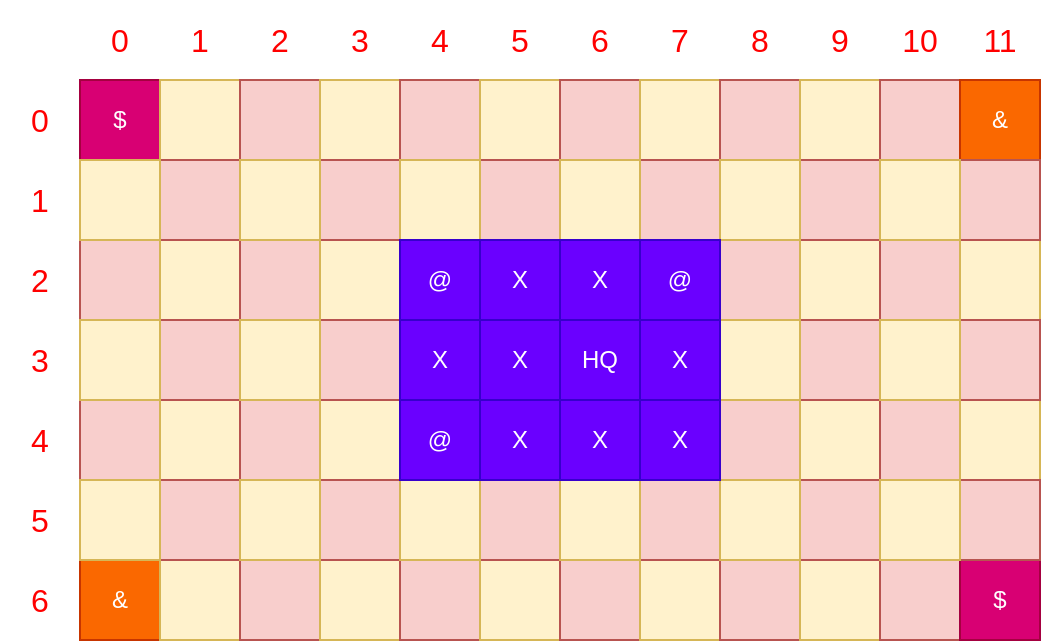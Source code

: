 <mxfile version="13.9.9" type="device" pages="4"><diagram id="zq5UHL7Ui-i2pWFWMksP" name="основна база"><mxGraphModel dx="749" dy="563" grid="1" gridSize="10" guides="1" tooltips="1" connect="1" arrows="1" fold="1" page="1" pageScale="1" pageWidth="850" pageHeight="1100" math="0" shadow="0"><root><mxCell id="0"/><mxCell id="1" parent="0"/><mxCell id="UybfF_sNHlQDPPyuIyB3-1" value="$" style="whiteSpace=wrap;html=1;aspect=fixed;fillColor=#d80073;strokeColor=#A50040;fontColor=#ffffff;" vertex="1" parent="1"><mxGeometry x="80" y="40" width="40" height="40" as="geometry"/></mxCell><mxCell id="UybfF_sNHlQDPPyuIyB3-2" value="" style="whiteSpace=wrap;html=1;aspect=fixed;fillColor=#fff2cc;strokeColor=#d6b656;" vertex="1" parent="1"><mxGeometry x="120" y="40" width="40" height="40" as="geometry"/></mxCell><mxCell id="UybfF_sNHlQDPPyuIyB3-3" value="" style="whiteSpace=wrap;html=1;aspect=fixed;fillColor=#f8cecc;strokeColor=#b85450;" vertex="1" parent="1"><mxGeometry x="160" y="40" width="40" height="40" as="geometry"/></mxCell><mxCell id="UybfF_sNHlQDPPyuIyB3-4" value="" style="whiteSpace=wrap;html=1;aspect=fixed;fillColor=#fff2cc;strokeColor=#d6b656;" vertex="1" parent="1"><mxGeometry x="200" y="40" width="40" height="40" as="geometry"/></mxCell><mxCell id="UybfF_sNHlQDPPyuIyB3-5" value="" style="whiteSpace=wrap;html=1;aspect=fixed;fillColor=#f8cecc;strokeColor=#b85450;" vertex="1" parent="1"><mxGeometry x="240" y="40" width="40" height="40" as="geometry"/></mxCell><mxCell id="UybfF_sNHlQDPPyuIyB3-6" value="" style="whiteSpace=wrap;html=1;aspect=fixed;fillColor=#fff2cc;strokeColor=#d6b656;" vertex="1" parent="1"><mxGeometry x="280" y="40" width="40" height="40" as="geometry"/></mxCell><mxCell id="UybfF_sNHlQDPPyuIyB3-7" value="" style="whiteSpace=wrap;html=1;aspect=fixed;fillColor=#f8cecc;strokeColor=#b85450;" vertex="1" parent="1"><mxGeometry x="320" y="40" width="40" height="40" as="geometry"/></mxCell><mxCell id="UybfF_sNHlQDPPyuIyB3-8" value="" style="whiteSpace=wrap;html=1;aspect=fixed;fillColor=#fff2cc;strokeColor=#d6b656;" vertex="1" parent="1"><mxGeometry x="360" y="40" width="40" height="40" as="geometry"/></mxCell><mxCell id="UybfF_sNHlQDPPyuIyB3-9" value="" style="whiteSpace=wrap;html=1;aspect=fixed;fillColor=#f8cecc;strokeColor=#b85450;" vertex="1" parent="1"><mxGeometry x="400" y="40" width="40" height="40" as="geometry"/></mxCell><mxCell id="UybfF_sNHlQDPPyuIyB3-10" value="" style="whiteSpace=wrap;html=1;aspect=fixed;fillColor=#fff2cc;strokeColor=#d6b656;" vertex="1" parent="1"><mxGeometry x="440" y="40" width="40" height="40" as="geometry"/></mxCell><mxCell id="UybfF_sNHlQDPPyuIyB3-11" value="" style="whiteSpace=wrap;html=1;aspect=fixed;fillColor=#f8cecc;strokeColor=#b85450;" vertex="1" parent="1"><mxGeometry x="480" y="40" width="40" height="40" as="geometry"/></mxCell><mxCell id="UybfF_sNHlQDPPyuIyB3-12" value="&amp;amp;" style="whiteSpace=wrap;html=1;aspect=fixed;fillColor=#fa6800;strokeColor=#C73500;fontColor=#ffffff;" vertex="1" parent="1"><mxGeometry x="520" y="40" width="40" height="40" as="geometry"/></mxCell><mxCell id="UybfF_sNHlQDPPyuIyB3-13" value="" style="whiteSpace=wrap;html=1;aspect=fixed;fillColor=#f8cecc;strokeColor=#b85450;" vertex="1" parent="1"><mxGeometry x="80" y="120" width="40" height="40" as="geometry"/></mxCell><mxCell id="UybfF_sNHlQDPPyuIyB3-14" value="" style="whiteSpace=wrap;html=1;aspect=fixed;fillColor=#fff2cc;strokeColor=#d6b656;" vertex="1" parent="1"><mxGeometry x="120" y="120" width="40" height="40" as="geometry"/></mxCell><mxCell id="UybfF_sNHlQDPPyuIyB3-15" value="" style="whiteSpace=wrap;html=1;aspect=fixed;fillColor=#f8cecc;strokeColor=#b85450;" vertex="1" parent="1"><mxGeometry x="160" y="120" width="40" height="40" as="geometry"/></mxCell><mxCell id="UybfF_sNHlQDPPyuIyB3-16" value="" style="whiteSpace=wrap;html=1;aspect=fixed;fillColor=#fff2cc;strokeColor=#d6b656;" vertex="1" parent="1"><mxGeometry x="200" y="120" width="40" height="40" as="geometry"/></mxCell><mxCell id="UybfF_sNHlQDPPyuIyB3-21" value="" style="whiteSpace=wrap;html=1;aspect=fixed;fillColor=#f8cecc;strokeColor=#b85450;" vertex="1" parent="1"><mxGeometry x="400" y="120" width="40" height="40" as="geometry"/></mxCell><mxCell id="UybfF_sNHlQDPPyuIyB3-22" value="" style="whiteSpace=wrap;html=1;aspect=fixed;fillColor=#fff2cc;strokeColor=#d6b656;" vertex="1" parent="1"><mxGeometry x="440" y="120" width="40" height="40" as="geometry"/></mxCell><mxCell id="UybfF_sNHlQDPPyuIyB3-23" value="" style="whiteSpace=wrap;html=1;aspect=fixed;fillColor=#f8cecc;strokeColor=#b85450;" vertex="1" parent="1"><mxGeometry x="480" y="120" width="40" height="40" as="geometry"/></mxCell><mxCell id="UybfF_sNHlQDPPyuIyB3-24" value="" style="whiteSpace=wrap;html=1;aspect=fixed;fillColor=#fff2cc;strokeColor=#d6b656;" vertex="1" parent="1"><mxGeometry x="520" y="120" width="40" height="40" as="geometry"/></mxCell><mxCell id="UybfF_sNHlQDPPyuIyB3-25" value="" style="whiteSpace=wrap;html=1;aspect=fixed;fillColor=#f8cecc;strokeColor=#b85450;" vertex="1" parent="1"><mxGeometry x="80" y="200" width="40" height="40" as="geometry"/></mxCell><mxCell id="UybfF_sNHlQDPPyuIyB3-26" value="" style="whiteSpace=wrap;html=1;aspect=fixed;fillColor=#fff2cc;strokeColor=#d6b656;" vertex="1" parent="1"><mxGeometry x="120" y="200" width="40" height="40" as="geometry"/></mxCell><mxCell id="UybfF_sNHlQDPPyuIyB3-27" value="" style="whiteSpace=wrap;html=1;aspect=fixed;fillColor=#f8cecc;strokeColor=#b85450;" vertex="1" parent="1"><mxGeometry x="160" y="200" width="40" height="40" as="geometry"/></mxCell><mxCell id="UybfF_sNHlQDPPyuIyB3-28" value="" style="whiteSpace=wrap;html=1;aspect=fixed;fillColor=#fff2cc;strokeColor=#d6b656;" vertex="1" parent="1"><mxGeometry x="200" y="200" width="40" height="40" as="geometry"/></mxCell><mxCell id="UybfF_sNHlQDPPyuIyB3-33" value="" style="whiteSpace=wrap;html=1;aspect=fixed;fillColor=#f8cecc;strokeColor=#b85450;" vertex="1" parent="1"><mxGeometry x="400" y="200" width="40" height="40" as="geometry"/></mxCell><mxCell id="UybfF_sNHlQDPPyuIyB3-34" value="" style="whiteSpace=wrap;html=1;aspect=fixed;fillColor=#fff2cc;strokeColor=#d6b656;" vertex="1" parent="1"><mxGeometry x="440" y="200" width="40" height="40" as="geometry"/></mxCell><mxCell id="UybfF_sNHlQDPPyuIyB3-35" value="" style="whiteSpace=wrap;html=1;aspect=fixed;fillColor=#f8cecc;strokeColor=#b85450;" vertex="1" parent="1"><mxGeometry x="480" y="200" width="40" height="40" as="geometry"/></mxCell><mxCell id="UybfF_sNHlQDPPyuIyB3-36" value="" style="whiteSpace=wrap;html=1;aspect=fixed;fillColor=#fff2cc;strokeColor=#d6b656;" vertex="1" parent="1"><mxGeometry x="520" y="200" width="40" height="40" as="geometry"/></mxCell><mxCell id="UybfF_sNHlQDPPyuIyB3-37" value="&amp;amp;" style="whiteSpace=wrap;html=1;aspect=fixed;fillColor=#fa6800;strokeColor=#C73500;fontColor=#ffffff;" vertex="1" parent="1"><mxGeometry x="80" y="280" width="40" height="40" as="geometry"/></mxCell><mxCell id="UybfF_sNHlQDPPyuIyB3-38" value="" style="whiteSpace=wrap;html=1;aspect=fixed;fillColor=#fff2cc;strokeColor=#d6b656;" vertex="1" parent="1"><mxGeometry x="120" y="280" width="40" height="40" as="geometry"/></mxCell><mxCell id="UybfF_sNHlQDPPyuIyB3-39" value="" style="whiteSpace=wrap;html=1;aspect=fixed;fillColor=#f8cecc;strokeColor=#b85450;" vertex="1" parent="1"><mxGeometry x="160" y="280" width="40" height="40" as="geometry"/></mxCell><mxCell id="UybfF_sNHlQDPPyuIyB3-40" value="" style="whiteSpace=wrap;html=1;aspect=fixed;fillColor=#fff2cc;strokeColor=#d6b656;" vertex="1" parent="1"><mxGeometry x="200" y="280" width="40" height="40" as="geometry"/></mxCell><mxCell id="UybfF_sNHlQDPPyuIyB3-41" value="" style="whiteSpace=wrap;html=1;aspect=fixed;fillColor=#f8cecc;strokeColor=#b85450;" vertex="1" parent="1"><mxGeometry x="240" y="280" width="40" height="40" as="geometry"/></mxCell><mxCell id="UybfF_sNHlQDPPyuIyB3-42" value="" style="whiteSpace=wrap;html=1;aspect=fixed;fillColor=#fff2cc;strokeColor=#d6b656;" vertex="1" parent="1"><mxGeometry x="280" y="280" width="40" height="40" as="geometry"/></mxCell><mxCell id="UybfF_sNHlQDPPyuIyB3-43" value="" style="whiteSpace=wrap;html=1;aspect=fixed;fillColor=#f8cecc;strokeColor=#b85450;" vertex="1" parent="1"><mxGeometry x="320" y="280" width="40" height="40" as="geometry"/></mxCell><mxCell id="UybfF_sNHlQDPPyuIyB3-44" value="" style="whiteSpace=wrap;html=1;aspect=fixed;fillColor=#fff2cc;strokeColor=#d6b656;" vertex="1" parent="1"><mxGeometry x="360" y="280" width="40" height="40" as="geometry"/></mxCell><mxCell id="UybfF_sNHlQDPPyuIyB3-45" value="" style="whiteSpace=wrap;html=1;aspect=fixed;fillColor=#f8cecc;strokeColor=#b85450;" vertex="1" parent="1"><mxGeometry x="400" y="280" width="40" height="40" as="geometry"/></mxCell><mxCell id="UybfF_sNHlQDPPyuIyB3-46" value="" style="whiteSpace=wrap;html=1;aspect=fixed;fillColor=#fff2cc;strokeColor=#d6b656;" vertex="1" parent="1"><mxGeometry x="440" y="280" width="40" height="40" as="geometry"/></mxCell><mxCell id="UybfF_sNHlQDPPyuIyB3-47" value="" style="whiteSpace=wrap;html=1;aspect=fixed;fillColor=#f8cecc;strokeColor=#b85450;" vertex="1" parent="1"><mxGeometry x="480" y="280" width="40" height="40" as="geometry"/></mxCell><mxCell id="UybfF_sNHlQDPPyuIyB3-48" value="$" style="whiteSpace=wrap;html=1;aspect=fixed;fillColor=#d80073;strokeColor=#A50040;fontColor=#ffffff;" vertex="1" parent="1"><mxGeometry x="520" y="280" width="40" height="40" as="geometry"/></mxCell><mxCell id="UybfF_sNHlQDPPyuIyB3-49" value="" style="whiteSpace=wrap;html=1;aspect=fixed;fillColor=#f8cecc;strokeColor=#b85450;" vertex="1" parent="1"><mxGeometry x="120" y="80" width="40" height="40" as="geometry"/></mxCell><mxCell id="UybfF_sNHlQDPPyuIyB3-51" value="" style="whiteSpace=wrap;html=1;aspect=fixed;fillColor=#f8cecc;strokeColor=#b85450;" vertex="1" parent="1"><mxGeometry x="200" y="80" width="40" height="40" as="geometry"/></mxCell><mxCell id="UybfF_sNHlQDPPyuIyB3-52" value="" style="whiteSpace=wrap;html=1;aspect=fixed;fillColor=#f8cecc;strokeColor=#b85450;" vertex="1" parent="1"><mxGeometry x="280" y="80" width="40" height="40" as="geometry"/></mxCell><mxCell id="UybfF_sNHlQDPPyuIyB3-53" value="" style="whiteSpace=wrap;html=1;aspect=fixed;fillColor=#fff2cc;strokeColor=#d6b656;" vertex="1" parent="1"><mxGeometry x="80" y="80" width="40" height="40" as="geometry"/></mxCell><mxCell id="UybfF_sNHlQDPPyuIyB3-54" value="" style="whiteSpace=wrap;html=1;aspect=fixed;fillColor=#fff2cc;strokeColor=#d6b656;" vertex="1" parent="1"><mxGeometry x="160" y="80" width="40" height="40" as="geometry"/></mxCell><mxCell id="UybfF_sNHlQDPPyuIyB3-55" value="" style="whiteSpace=wrap;html=1;aspect=fixed;fillColor=#fff2cc;strokeColor=#d6b656;" vertex="1" parent="1"><mxGeometry x="240" y="80" width="40" height="40" as="geometry"/></mxCell><mxCell id="UybfF_sNHlQDPPyuIyB3-56" value="" style="whiteSpace=wrap;html=1;aspect=fixed;fillColor=#f8cecc;strokeColor=#b85450;" vertex="1" parent="1"><mxGeometry x="360" y="80" width="40" height="40" as="geometry"/></mxCell><mxCell id="UybfF_sNHlQDPPyuIyB3-57" value="" style="whiteSpace=wrap;html=1;aspect=fixed;fillColor=#f8cecc;strokeColor=#b85450;" vertex="1" parent="1"><mxGeometry x="440" y="80" width="40" height="40" as="geometry"/></mxCell><mxCell id="UybfF_sNHlQDPPyuIyB3-58" value="" style="whiteSpace=wrap;html=1;aspect=fixed;fillColor=#f8cecc;strokeColor=#b85450;" vertex="1" parent="1"><mxGeometry x="520" y="80" width="40" height="40" as="geometry"/></mxCell><mxCell id="UybfF_sNHlQDPPyuIyB3-59" value="" style="whiteSpace=wrap;html=1;aspect=fixed;fillColor=#fff2cc;strokeColor=#d6b656;" vertex="1" parent="1"><mxGeometry x="320" y="80" width="40" height="40" as="geometry"/></mxCell><mxCell id="UybfF_sNHlQDPPyuIyB3-60" value="" style="whiteSpace=wrap;html=1;aspect=fixed;fillColor=#fff2cc;strokeColor=#d6b656;" vertex="1" parent="1"><mxGeometry x="400" y="80" width="40" height="40" as="geometry"/></mxCell><mxCell id="UybfF_sNHlQDPPyuIyB3-61" value="" style="whiteSpace=wrap;html=1;aspect=fixed;fillColor=#fff2cc;strokeColor=#d6b656;" vertex="1" parent="1"><mxGeometry x="480" y="80" width="40" height="40" as="geometry"/></mxCell><mxCell id="UybfF_sNHlQDPPyuIyB3-62" value="" style="whiteSpace=wrap;html=1;aspect=fixed;fillColor=#f8cecc;strokeColor=#b85450;" vertex="1" parent="1"><mxGeometry x="120" y="160" width="40" height="40" as="geometry"/></mxCell><mxCell id="UybfF_sNHlQDPPyuIyB3-63" value="" style="whiteSpace=wrap;html=1;aspect=fixed;fillColor=#f8cecc;strokeColor=#b85450;" vertex="1" parent="1"><mxGeometry x="200" y="160" width="40" height="40" as="geometry"/></mxCell><mxCell id="UybfF_sNHlQDPPyuIyB3-65" value="" style="whiteSpace=wrap;html=1;aspect=fixed;fillColor=#fff2cc;strokeColor=#d6b656;" vertex="1" parent="1"><mxGeometry x="80" y="160" width="40" height="40" as="geometry"/></mxCell><mxCell id="UybfF_sNHlQDPPyuIyB3-66" value="" style="whiteSpace=wrap;html=1;aspect=fixed;fillColor=#fff2cc;strokeColor=#d6b656;" vertex="1" parent="1"><mxGeometry x="160" y="160" width="40" height="40" as="geometry"/></mxCell><mxCell id="UybfF_sNHlQDPPyuIyB3-69" value="" style="whiteSpace=wrap;html=1;aspect=fixed;fillColor=#f8cecc;strokeColor=#b85450;" vertex="1" parent="1"><mxGeometry x="440" y="160" width="40" height="40" as="geometry"/></mxCell><mxCell id="UybfF_sNHlQDPPyuIyB3-70" value="" style="whiteSpace=wrap;html=1;aspect=fixed;fillColor=#f8cecc;strokeColor=#b85450;" vertex="1" parent="1"><mxGeometry x="520" y="160" width="40" height="40" as="geometry"/></mxCell><mxCell id="UybfF_sNHlQDPPyuIyB3-72" value="" style="whiteSpace=wrap;html=1;aspect=fixed;fillColor=#fff2cc;strokeColor=#d6b656;" vertex="1" parent="1"><mxGeometry x="400" y="160" width="40" height="40" as="geometry"/></mxCell><mxCell id="UybfF_sNHlQDPPyuIyB3-73" value="" style="whiteSpace=wrap;html=1;aspect=fixed;fillColor=#fff2cc;strokeColor=#d6b656;" vertex="1" parent="1"><mxGeometry x="480" y="160" width="40" height="40" as="geometry"/></mxCell><mxCell id="UybfF_sNHlQDPPyuIyB3-74" value="" style="whiteSpace=wrap;html=1;aspect=fixed;fillColor=#f8cecc;strokeColor=#b85450;" vertex="1" parent="1"><mxGeometry x="120" y="240" width="40" height="40" as="geometry"/></mxCell><mxCell id="UybfF_sNHlQDPPyuIyB3-75" value="" style="whiteSpace=wrap;html=1;aspect=fixed;fillColor=#f8cecc;strokeColor=#b85450;" vertex="1" parent="1"><mxGeometry x="200" y="240" width="40" height="40" as="geometry"/></mxCell><mxCell id="UybfF_sNHlQDPPyuIyB3-76" value="" style="whiteSpace=wrap;html=1;aspect=fixed;fillColor=#f8cecc;strokeColor=#b85450;" vertex="1" parent="1"><mxGeometry x="280" y="240" width="40" height="40" as="geometry"/></mxCell><mxCell id="UybfF_sNHlQDPPyuIyB3-77" value="" style="whiteSpace=wrap;html=1;aspect=fixed;fillColor=#fff2cc;strokeColor=#d6b656;" vertex="1" parent="1"><mxGeometry x="80" y="240" width="40" height="40" as="geometry"/></mxCell><mxCell id="UybfF_sNHlQDPPyuIyB3-78" value="" style="whiteSpace=wrap;html=1;aspect=fixed;fillColor=#fff2cc;strokeColor=#d6b656;" vertex="1" parent="1"><mxGeometry x="160" y="240" width="40" height="40" as="geometry"/></mxCell><mxCell id="UybfF_sNHlQDPPyuIyB3-79" value="" style="whiteSpace=wrap;html=1;aspect=fixed;fillColor=#fff2cc;strokeColor=#d6b656;" vertex="1" parent="1"><mxGeometry x="240" y="240" width="40" height="40" as="geometry"/></mxCell><mxCell id="UybfF_sNHlQDPPyuIyB3-80" value="" style="whiteSpace=wrap;html=1;aspect=fixed;fillColor=#f8cecc;strokeColor=#b85450;" vertex="1" parent="1"><mxGeometry x="360" y="240" width="40" height="40" as="geometry"/></mxCell><mxCell id="UybfF_sNHlQDPPyuIyB3-81" value="" style="whiteSpace=wrap;html=1;aspect=fixed;fillColor=#f8cecc;strokeColor=#b85450;" vertex="1" parent="1"><mxGeometry x="440" y="240" width="40" height="40" as="geometry"/></mxCell><mxCell id="UybfF_sNHlQDPPyuIyB3-82" value="" style="whiteSpace=wrap;html=1;aspect=fixed;fillColor=#f8cecc;strokeColor=#b85450;" vertex="1" parent="1"><mxGeometry x="520" y="240" width="40" height="40" as="geometry"/></mxCell><mxCell id="UybfF_sNHlQDPPyuIyB3-83" value="" style="whiteSpace=wrap;html=1;aspect=fixed;fillColor=#fff2cc;strokeColor=#d6b656;" vertex="1" parent="1"><mxGeometry x="320" y="240" width="40" height="40" as="geometry"/></mxCell><mxCell id="UybfF_sNHlQDPPyuIyB3-84" value="" style="whiteSpace=wrap;html=1;aspect=fixed;fillColor=#fff2cc;strokeColor=#d6b656;" vertex="1" parent="1"><mxGeometry x="400" y="240" width="40" height="40" as="geometry"/></mxCell><mxCell id="UybfF_sNHlQDPPyuIyB3-85" value="" style="whiteSpace=wrap;html=1;aspect=fixed;fillColor=#fff2cc;strokeColor=#d6b656;" vertex="1" parent="1"><mxGeometry x="480" y="240" width="40" height="40" as="geometry"/></mxCell><mxCell id="UybfF_sNHlQDPPyuIyB3-29" value="@" style="whiteSpace=wrap;html=1;aspect=fixed;fillColor=#6a00ff;strokeColor=#3700CC;fontColor=#ffffff;" vertex="1" parent="1"><mxGeometry x="240" y="200" width="40" height="40" as="geometry"/></mxCell><mxCell id="UybfF_sNHlQDPPyuIyB3-30" value="X" style="whiteSpace=wrap;html=1;aspect=fixed;fillColor=#6a00ff;strokeColor=#3700CC;fontColor=#ffffff;" vertex="1" parent="1"><mxGeometry x="280" y="200" width="40" height="40" as="geometry"/></mxCell><mxCell id="UybfF_sNHlQDPPyuIyB3-31" value="X" style="whiteSpace=wrap;html=1;aspect=fixed;fillColor=#6a00ff;strokeColor=#3700CC;fontColor=#ffffff;" vertex="1" parent="1"><mxGeometry x="320" y="200" width="40" height="40" as="geometry"/></mxCell><mxCell id="UybfF_sNHlQDPPyuIyB3-32" value="X" style="whiteSpace=wrap;html=1;aspect=fixed;fillColor=#6a00ff;strokeColor=#3700CC;fontColor=#ffffff;" vertex="1" parent="1"><mxGeometry x="360" y="200" width="40" height="40" as="geometry"/></mxCell><mxCell id="UybfF_sNHlQDPPyuIyB3-17" value="@" style="whiteSpace=wrap;html=1;aspect=fixed;fillColor=#6a00ff;strokeColor=#3700CC;fontColor=#ffffff;" vertex="1" parent="1"><mxGeometry x="240" y="120" width="40" height="40" as="geometry"/></mxCell><mxCell id="UybfF_sNHlQDPPyuIyB3-18" value="X" style="whiteSpace=wrap;html=1;aspect=fixed;fillColor=#6a00ff;strokeColor=#3700CC;fontColor=#ffffff;" vertex="1" parent="1"><mxGeometry x="280" y="120" width="40" height="40" as="geometry"/></mxCell><mxCell id="UybfF_sNHlQDPPyuIyB3-19" value="X" style="whiteSpace=wrap;html=1;aspect=fixed;fillColor=#6a00ff;strokeColor=#3700CC;fontColor=#ffffff;" vertex="1" parent="1"><mxGeometry x="320" y="120" width="40" height="40" as="geometry"/></mxCell><mxCell id="UybfF_sNHlQDPPyuIyB3-20" value="@" style="whiteSpace=wrap;html=1;aspect=fixed;fillColor=#6a00ff;strokeColor=#3700CC;fontColor=#ffffff;" vertex="1" parent="1"><mxGeometry x="360" y="120" width="40" height="40" as="geometry"/></mxCell><mxCell id="UybfF_sNHlQDPPyuIyB3-64" value="X" style="whiteSpace=wrap;html=1;aspect=fixed;fillColor=#6a00ff;strokeColor=#3700CC;fontColor=#ffffff;" vertex="1" parent="1"><mxGeometry x="280" y="160" width="40" height="40" as="geometry"/></mxCell><mxCell id="UybfF_sNHlQDPPyuIyB3-67" value="X" style="whiteSpace=wrap;html=1;aspect=fixed;fillColor=#6a00ff;strokeColor=#3700CC;fontColor=#ffffff;" vertex="1" parent="1"><mxGeometry x="240" y="160" width="40" height="40" as="geometry"/></mxCell><mxCell id="UybfF_sNHlQDPPyuIyB3-68" value="X" style="whiteSpace=wrap;html=1;aspect=fixed;fillColor=#6a00ff;strokeColor=#3700CC;fontColor=#ffffff;" vertex="1" parent="1"><mxGeometry x="360" y="160" width="40" height="40" as="geometry"/></mxCell><mxCell id="UybfF_sNHlQDPPyuIyB3-71" value="HQ" style="whiteSpace=wrap;html=1;aspect=fixed;fillColor=#6a00ff;strokeColor=#3700CC;fontColor=#ffffff;" vertex="1" parent="1"><mxGeometry x="320" y="160" width="40" height="40" as="geometry"/></mxCell><mxCell id="5rXXUI7PP27GjmQWNAX8-1" value="&lt;font color=&quot;#ff0000&quot; style=&quot;font-size: 16px&quot;&gt;0&lt;/font&gt;" style="whiteSpace=wrap;html=1;aspect=fixed;fillColor=none;strokeColor=none;" vertex="1" parent="1"><mxGeometry x="40" y="40" width="40" height="40" as="geometry"/></mxCell><mxCell id="5rXXUI7PP27GjmQWNAX8-2" value="&lt;font color=&quot;#ff0000&quot; style=&quot;font-size: 16px&quot;&gt;1&lt;/font&gt;" style="whiteSpace=wrap;html=1;aspect=fixed;fillColor=none;strokeColor=none;" vertex="1" parent="1"><mxGeometry x="40" y="80" width="40" height="40" as="geometry"/></mxCell><mxCell id="5rXXUI7PP27GjmQWNAX8-3" value="&lt;font color=&quot;#ff0000&quot; style=&quot;font-size: 16px&quot;&gt;2&lt;/font&gt;" style="whiteSpace=wrap;html=1;aspect=fixed;fillColor=none;strokeColor=none;" vertex="1" parent="1"><mxGeometry x="40" y="120" width="40" height="40" as="geometry"/></mxCell><mxCell id="5rXXUI7PP27GjmQWNAX8-4" value="&lt;font color=&quot;#ff0000&quot; style=&quot;font-size: 16px&quot;&gt;3&lt;/font&gt;" style="whiteSpace=wrap;html=1;aspect=fixed;fillColor=none;strokeColor=none;" vertex="1" parent="1"><mxGeometry x="40" y="160" width="40" height="40" as="geometry"/></mxCell><mxCell id="5rXXUI7PP27GjmQWNAX8-5" value="&lt;font color=&quot;#ff0000&quot; style=&quot;font-size: 16px&quot;&gt;4&lt;/font&gt;" style="whiteSpace=wrap;html=1;aspect=fixed;fillColor=none;strokeColor=none;" vertex="1" parent="1"><mxGeometry x="40" y="200" width="40" height="40" as="geometry"/></mxCell><mxCell id="5rXXUI7PP27GjmQWNAX8-6" value="&lt;font color=&quot;#ff0000&quot; style=&quot;font-size: 16px&quot;&gt;5&lt;/font&gt;" style="whiteSpace=wrap;html=1;aspect=fixed;fillColor=none;strokeColor=none;" vertex="1" parent="1"><mxGeometry x="40" y="240" width="40" height="40" as="geometry"/></mxCell><mxCell id="5rXXUI7PP27GjmQWNAX8-7" value="&lt;font color=&quot;#ff0000&quot; style=&quot;font-size: 16px&quot;&gt;6&lt;/font&gt;" style="whiteSpace=wrap;html=1;aspect=fixed;fillColor=none;strokeColor=none;" vertex="1" parent="1"><mxGeometry x="40" y="280" width="40" height="40" as="geometry"/></mxCell><mxCell id="5rXXUI7PP27GjmQWNAX8-8" value="&lt;font color=&quot;#ff0000&quot; style=&quot;font-size: 16px&quot;&gt;0&lt;/font&gt;" style="whiteSpace=wrap;html=1;aspect=fixed;fillColor=none;strokeColor=none;" vertex="1" parent="1"><mxGeometry x="80" width="40" height="40" as="geometry"/></mxCell><mxCell id="5rXXUI7PP27GjmQWNAX8-9" value="&lt;font color=&quot;#ff0000&quot; style=&quot;font-size: 16px&quot;&gt;1&lt;/font&gt;" style="whiteSpace=wrap;html=1;aspect=fixed;fillColor=none;strokeColor=none;" vertex="1" parent="1"><mxGeometry x="120" width="40" height="40" as="geometry"/></mxCell><mxCell id="5rXXUI7PP27GjmQWNAX8-10" value="&lt;font color=&quot;#ff0000&quot; style=&quot;font-size: 16px&quot;&gt;2&lt;/font&gt;" style="whiteSpace=wrap;html=1;aspect=fixed;fillColor=none;strokeColor=none;" vertex="1" parent="1"><mxGeometry x="160" width="40" height="40" as="geometry"/></mxCell><mxCell id="5rXXUI7PP27GjmQWNAX8-12" value="&lt;font color=&quot;#ff0000&quot; style=&quot;font-size: 16px&quot;&gt;3&lt;/font&gt;" style="whiteSpace=wrap;html=1;aspect=fixed;fillColor=none;strokeColor=none;" vertex="1" parent="1"><mxGeometry x="200" width="40" height="40" as="geometry"/></mxCell><mxCell id="5rXXUI7PP27GjmQWNAX8-13" value="&lt;font color=&quot;#ff0000&quot; style=&quot;font-size: 16px&quot;&gt;4&lt;/font&gt;" style="whiteSpace=wrap;html=1;aspect=fixed;fillColor=none;strokeColor=none;" vertex="1" parent="1"><mxGeometry x="240" width="40" height="40" as="geometry"/></mxCell><mxCell id="5rXXUI7PP27GjmQWNAX8-14" value="&lt;font color=&quot;#ff0000&quot; style=&quot;font-size: 16px&quot;&gt;5&lt;/font&gt;" style="whiteSpace=wrap;html=1;aspect=fixed;fillColor=none;strokeColor=none;" vertex="1" parent="1"><mxGeometry x="280" width="40" height="40" as="geometry"/></mxCell><mxCell id="5rXXUI7PP27GjmQWNAX8-15" value="&lt;font color=&quot;#ff0000&quot; style=&quot;font-size: 16px&quot;&gt;6&lt;/font&gt;" style="whiteSpace=wrap;html=1;aspect=fixed;fillColor=none;strokeColor=none;" vertex="1" parent="1"><mxGeometry x="320" width="40" height="40" as="geometry"/></mxCell><mxCell id="5rXXUI7PP27GjmQWNAX8-16" value="&lt;font color=&quot;#ff0000&quot; style=&quot;font-size: 16px&quot;&gt;7&lt;/font&gt;" style="whiteSpace=wrap;html=1;aspect=fixed;fillColor=none;strokeColor=none;" vertex="1" parent="1"><mxGeometry x="360" width="40" height="40" as="geometry"/></mxCell><mxCell id="5rXXUI7PP27GjmQWNAX8-17" value="&lt;font color=&quot;#ff0000&quot; style=&quot;font-size: 16px&quot;&gt;8&lt;/font&gt;" style="whiteSpace=wrap;html=1;aspect=fixed;fillColor=none;strokeColor=none;" vertex="1" parent="1"><mxGeometry x="400" width="40" height="40" as="geometry"/></mxCell><mxCell id="5rXXUI7PP27GjmQWNAX8-18" value="&lt;font color=&quot;#ff0000&quot; style=&quot;font-size: 16px&quot;&gt;9&lt;/font&gt;" style="whiteSpace=wrap;html=1;aspect=fixed;fillColor=none;strokeColor=none;" vertex="1" parent="1"><mxGeometry x="440" width="40" height="40" as="geometry"/></mxCell><mxCell id="5rXXUI7PP27GjmQWNAX8-19" value="&lt;font color=&quot;#ff0000&quot; style=&quot;font-size: 16px&quot;&gt;10&lt;/font&gt;" style="whiteSpace=wrap;html=1;aspect=fixed;fillColor=none;strokeColor=none;" vertex="1" parent="1"><mxGeometry x="480" width="40" height="40" as="geometry"/></mxCell><mxCell id="5rXXUI7PP27GjmQWNAX8-20" value="&lt;font color=&quot;#ff0000&quot; style=&quot;font-size: 16px&quot;&gt;11&lt;/font&gt;" style="whiteSpace=wrap;html=1;aspect=fixed;fillColor=none;strokeColor=none;" vertex="1" parent="1"><mxGeometry x="520" width="40" height="40" as="geometry"/></mxCell></root></mxGraphModel></diagram><diagram name="навигация на кораб" id="-GbR6JkIIU-Z8ho56F7t"><mxGraphModel dx="905" dy="680" grid="1" gridSize="10" guides="1" tooltips="1" connect="1" arrows="1" fold="1" page="1" pageScale="1" pageWidth="850" pageHeight="1100" math="0" shadow="0"><root><mxCell id="dTjb5CZgRfj5lAhKet47-0"/><mxCell id="dTjb5CZgRfj5lAhKet47-1" parent="dTjb5CZgRfj5lAhKet47-0"/><mxCell id="dTjb5CZgRfj5lAhKet47-2" value="$" style="whiteSpace=wrap;html=1;aspect=fixed;fillColor=#d80073;strokeColor=#A50040;fontColor=#ffffff;" vertex="1" parent="dTjb5CZgRfj5lAhKet47-1"><mxGeometry x="80" y="40" width="40" height="40" as="geometry"/></mxCell><mxCell id="dTjb5CZgRfj5lAhKet47-3" value="" style="whiteSpace=wrap;html=1;aspect=fixed;fillColor=#fff2cc;strokeColor=#d6b656;" vertex="1" parent="dTjb5CZgRfj5lAhKet47-1"><mxGeometry x="120" y="40" width="40" height="40" as="geometry"/></mxCell><mxCell id="dTjb5CZgRfj5lAhKet47-4" value="" style="whiteSpace=wrap;html=1;aspect=fixed;fillColor=#f8cecc;strokeColor=#b85450;" vertex="1" parent="dTjb5CZgRfj5lAhKet47-1"><mxGeometry x="160" y="40" width="40" height="40" as="geometry"/></mxCell><mxCell id="dTjb5CZgRfj5lAhKet47-5" value="" style="whiteSpace=wrap;html=1;aspect=fixed;fillColor=#fff2cc;strokeColor=#d6b656;" vertex="1" parent="dTjb5CZgRfj5lAhKet47-1"><mxGeometry x="200" y="40" width="40" height="40" as="geometry"/></mxCell><mxCell id="dTjb5CZgRfj5lAhKet47-6" value="" style="whiteSpace=wrap;html=1;aspect=fixed;fillColor=#f8cecc;strokeColor=#b85450;" vertex="1" parent="dTjb5CZgRfj5lAhKet47-1"><mxGeometry x="240" y="40" width="40" height="40" as="geometry"/></mxCell><mxCell id="dTjb5CZgRfj5lAhKet47-7" value="" style="whiteSpace=wrap;html=1;aspect=fixed;fillColor=#fff2cc;strokeColor=#d6b656;" vertex="1" parent="dTjb5CZgRfj5lAhKet47-1"><mxGeometry x="280" y="40" width="40" height="40" as="geometry"/></mxCell><mxCell id="dTjb5CZgRfj5lAhKet47-8" value="" style="whiteSpace=wrap;html=1;aspect=fixed;fillColor=#f8cecc;strokeColor=#b85450;" vertex="1" parent="dTjb5CZgRfj5lAhKet47-1"><mxGeometry x="320" y="40" width="40" height="40" as="geometry"/></mxCell><mxCell id="dTjb5CZgRfj5lAhKet47-9" value="" style="whiteSpace=wrap;html=1;aspect=fixed;fillColor=#fff2cc;strokeColor=#d6b656;" vertex="1" parent="dTjb5CZgRfj5lAhKet47-1"><mxGeometry x="360" y="40" width="40" height="40" as="geometry"/></mxCell><mxCell id="dTjb5CZgRfj5lAhKet47-10" value="" style="whiteSpace=wrap;html=1;aspect=fixed;fillColor=#f8cecc;strokeColor=#b85450;" vertex="1" parent="dTjb5CZgRfj5lAhKet47-1"><mxGeometry x="400" y="40" width="40" height="40" as="geometry"/></mxCell><mxCell id="dTjb5CZgRfj5lAhKet47-11" value="" style="whiteSpace=wrap;html=1;aspect=fixed;fillColor=#fff2cc;strokeColor=#d6b656;" vertex="1" parent="dTjb5CZgRfj5lAhKet47-1"><mxGeometry x="440" y="40" width="40" height="40" as="geometry"/></mxCell><mxCell id="dTjb5CZgRfj5lAhKet47-12" value="" style="whiteSpace=wrap;html=1;aspect=fixed;fillColor=#f8cecc;strokeColor=#b85450;" vertex="1" parent="dTjb5CZgRfj5lAhKet47-1"><mxGeometry x="480" y="40" width="40" height="40" as="geometry"/></mxCell><mxCell id="dTjb5CZgRfj5lAhKet47-13" value="&amp;amp;" style="whiteSpace=wrap;html=1;aspect=fixed;fillColor=#fa6800;strokeColor=#C73500;fontColor=#ffffff;" vertex="1" parent="dTjb5CZgRfj5lAhKet47-1"><mxGeometry x="520" y="40" width="40" height="40" as="geometry"/></mxCell><mxCell id="dTjb5CZgRfj5lAhKet47-14" value="" style="whiteSpace=wrap;html=1;aspect=fixed;fillColor=#f8cecc;strokeColor=#b85450;" vertex="1" parent="dTjb5CZgRfj5lAhKet47-1"><mxGeometry x="80" y="120" width="40" height="40" as="geometry"/></mxCell><mxCell id="dTjb5CZgRfj5lAhKet47-15" value="" style="whiteSpace=wrap;html=1;aspect=fixed;fillColor=#fff2cc;strokeColor=#d6b656;" vertex="1" parent="dTjb5CZgRfj5lAhKet47-1"><mxGeometry x="120" y="120" width="40" height="40" as="geometry"/></mxCell><mxCell id="dTjb5CZgRfj5lAhKet47-16" value="" style="whiteSpace=wrap;html=1;aspect=fixed;fillColor=#f8cecc;strokeColor=#b85450;" vertex="1" parent="dTjb5CZgRfj5lAhKet47-1"><mxGeometry x="160" y="120" width="40" height="40" as="geometry"/></mxCell><mxCell id="dTjb5CZgRfj5lAhKet47-17" value="" style="whiteSpace=wrap;html=1;aspect=fixed;fillColor=#fff2cc;strokeColor=#d6b656;" vertex="1" parent="dTjb5CZgRfj5lAhKet47-1"><mxGeometry x="200" y="120" width="40" height="40" as="geometry"/></mxCell><mxCell id="dTjb5CZgRfj5lAhKet47-18" value="" style="whiteSpace=wrap;html=1;aspect=fixed;fillColor=#f8cecc;strokeColor=#b85450;" vertex="1" parent="dTjb5CZgRfj5lAhKet47-1"><mxGeometry x="400" y="120" width="40" height="40" as="geometry"/></mxCell><mxCell id="dTjb5CZgRfj5lAhKet47-19" value="" style="whiteSpace=wrap;html=1;aspect=fixed;fillColor=#fff2cc;strokeColor=#d6b656;" vertex="1" parent="dTjb5CZgRfj5lAhKet47-1"><mxGeometry x="440" y="120" width="40" height="40" as="geometry"/></mxCell><mxCell id="dTjb5CZgRfj5lAhKet47-20" value="" style="whiteSpace=wrap;html=1;aspect=fixed;fillColor=#f8cecc;strokeColor=#b85450;" vertex="1" parent="dTjb5CZgRfj5lAhKet47-1"><mxGeometry x="480" y="120" width="40" height="40" as="geometry"/></mxCell><mxCell id="dTjb5CZgRfj5lAhKet47-21" value="" style="whiteSpace=wrap;html=1;aspect=fixed;fillColor=#fff2cc;strokeColor=#d6b656;" vertex="1" parent="dTjb5CZgRfj5lAhKet47-1"><mxGeometry x="520" y="120" width="40" height="40" as="geometry"/></mxCell><mxCell id="dTjb5CZgRfj5lAhKet47-22" value="" style="whiteSpace=wrap;html=1;aspect=fixed;fillColor=#f8cecc;strokeColor=#b85450;" vertex="1" parent="dTjb5CZgRfj5lAhKet47-1"><mxGeometry x="80" y="200" width="40" height="40" as="geometry"/></mxCell><mxCell id="dTjb5CZgRfj5lAhKet47-23" value="" style="whiteSpace=wrap;html=1;aspect=fixed;fillColor=#fff2cc;strokeColor=#d6b656;" vertex="1" parent="dTjb5CZgRfj5lAhKet47-1"><mxGeometry x="120" y="200" width="40" height="40" as="geometry"/></mxCell><mxCell id="dTjb5CZgRfj5lAhKet47-24" value="" style="whiteSpace=wrap;html=1;aspect=fixed;fillColor=#f8cecc;strokeColor=#b85450;" vertex="1" parent="dTjb5CZgRfj5lAhKet47-1"><mxGeometry x="160" y="200" width="40" height="40" as="geometry"/></mxCell><mxCell id="dTjb5CZgRfj5lAhKet47-25" value="" style="whiteSpace=wrap;html=1;aspect=fixed;fillColor=#fff2cc;strokeColor=#d6b656;" vertex="1" parent="dTjb5CZgRfj5lAhKet47-1"><mxGeometry x="200" y="200" width="40" height="40" as="geometry"/></mxCell><mxCell id="dTjb5CZgRfj5lAhKet47-26" value="" style="whiteSpace=wrap;html=1;aspect=fixed;fillColor=#f8cecc;strokeColor=#b85450;" vertex="1" parent="dTjb5CZgRfj5lAhKet47-1"><mxGeometry x="400" y="200" width="40" height="40" as="geometry"/></mxCell><mxCell id="dTjb5CZgRfj5lAhKet47-27" value="" style="whiteSpace=wrap;html=1;aspect=fixed;fillColor=#fff2cc;strokeColor=#d6b656;" vertex="1" parent="dTjb5CZgRfj5lAhKet47-1"><mxGeometry x="440" y="200" width="40" height="40" as="geometry"/></mxCell><mxCell id="dTjb5CZgRfj5lAhKet47-28" value="" style="whiteSpace=wrap;html=1;aspect=fixed;fillColor=#f8cecc;strokeColor=#b85450;" vertex="1" parent="dTjb5CZgRfj5lAhKet47-1"><mxGeometry x="480" y="200" width="40" height="40" as="geometry"/></mxCell><mxCell id="dTjb5CZgRfj5lAhKet47-29" value="" style="whiteSpace=wrap;html=1;aspect=fixed;fillColor=#fff2cc;strokeColor=#d6b656;" vertex="1" parent="dTjb5CZgRfj5lAhKet47-1"><mxGeometry x="520" y="200" width="40" height="40" as="geometry"/></mxCell><mxCell id="dTjb5CZgRfj5lAhKet47-30" value="&amp;amp;" style="whiteSpace=wrap;html=1;aspect=fixed;fillColor=#fa6800;strokeColor=#C73500;fontColor=#ffffff;" vertex="1" parent="dTjb5CZgRfj5lAhKet47-1"><mxGeometry x="80" y="280" width="40" height="40" as="geometry"/></mxCell><mxCell id="dTjb5CZgRfj5lAhKet47-31" value="" style="whiteSpace=wrap;html=1;aspect=fixed;fillColor=#fff2cc;strokeColor=#d6b656;" vertex="1" parent="dTjb5CZgRfj5lAhKet47-1"><mxGeometry x="120" y="280" width="40" height="40" as="geometry"/></mxCell><mxCell id="dTjb5CZgRfj5lAhKet47-32" value="" style="whiteSpace=wrap;html=1;aspect=fixed;fillColor=#f8cecc;strokeColor=#b85450;" vertex="1" parent="dTjb5CZgRfj5lAhKet47-1"><mxGeometry x="160" y="280" width="40" height="40" as="geometry"/></mxCell><mxCell id="dTjb5CZgRfj5lAhKet47-33" value="" style="whiteSpace=wrap;html=1;aspect=fixed;fillColor=#fff2cc;strokeColor=#d6b656;" vertex="1" parent="dTjb5CZgRfj5lAhKet47-1"><mxGeometry x="200" y="280" width="40" height="40" as="geometry"/></mxCell><mxCell id="dTjb5CZgRfj5lAhKet47-34" value="" style="whiteSpace=wrap;html=1;aspect=fixed;fillColor=#f8cecc;strokeColor=#b85450;" vertex="1" parent="dTjb5CZgRfj5lAhKet47-1"><mxGeometry x="240" y="280" width="40" height="40" as="geometry"/></mxCell><mxCell id="dTjb5CZgRfj5lAhKet47-35" value="" style="whiteSpace=wrap;html=1;aspect=fixed;fillColor=#fff2cc;strokeColor=#d6b656;" vertex="1" parent="dTjb5CZgRfj5lAhKet47-1"><mxGeometry x="280" y="280" width="40" height="40" as="geometry"/></mxCell><mxCell id="dTjb5CZgRfj5lAhKet47-36" value="" style="whiteSpace=wrap;html=1;aspect=fixed;fillColor=#f8cecc;strokeColor=#b85450;" vertex="1" parent="dTjb5CZgRfj5lAhKet47-1"><mxGeometry x="320" y="280" width="40" height="40" as="geometry"/></mxCell><mxCell id="dTjb5CZgRfj5lAhKet47-37" value="" style="whiteSpace=wrap;html=1;aspect=fixed;fillColor=#fff2cc;strokeColor=#d6b656;" vertex="1" parent="dTjb5CZgRfj5lAhKet47-1"><mxGeometry x="360" y="280" width="40" height="40" as="geometry"/></mxCell><mxCell id="dTjb5CZgRfj5lAhKet47-38" value="" style="whiteSpace=wrap;html=1;aspect=fixed;fillColor=#f8cecc;strokeColor=#b85450;" vertex="1" parent="dTjb5CZgRfj5lAhKet47-1"><mxGeometry x="400" y="280" width="40" height="40" as="geometry"/></mxCell><mxCell id="dTjb5CZgRfj5lAhKet47-39" value="" style="whiteSpace=wrap;html=1;aspect=fixed;fillColor=#fff2cc;strokeColor=#d6b656;" vertex="1" parent="dTjb5CZgRfj5lAhKet47-1"><mxGeometry x="440" y="280" width="40" height="40" as="geometry"/></mxCell><mxCell id="dTjb5CZgRfj5lAhKet47-40" value="" style="whiteSpace=wrap;html=1;aspect=fixed;fillColor=#f8cecc;strokeColor=#b85450;" vertex="1" parent="dTjb5CZgRfj5lAhKet47-1"><mxGeometry x="480" y="280" width="40" height="40" as="geometry"/></mxCell><mxCell id="dTjb5CZgRfj5lAhKet47-41" value="$" style="whiteSpace=wrap;html=1;aspect=fixed;fillColor=#d80073;strokeColor=#A50040;fontColor=#ffffff;" vertex="1" parent="dTjb5CZgRfj5lAhKet47-1"><mxGeometry x="520" y="280" width="40" height="40" as="geometry"/></mxCell><mxCell id="dTjb5CZgRfj5lAhKet47-42" value="" style="whiteSpace=wrap;html=1;aspect=fixed;fillColor=#f8cecc;strokeColor=#b85450;" vertex="1" parent="dTjb5CZgRfj5lAhKet47-1"><mxGeometry x="120" y="80" width="40" height="40" as="geometry"/></mxCell><mxCell id="dTjb5CZgRfj5lAhKet47-43" value="" style="whiteSpace=wrap;html=1;aspect=fixed;fillColor=#f8cecc;strokeColor=#b85450;" vertex="1" parent="dTjb5CZgRfj5lAhKet47-1"><mxGeometry x="200" y="80" width="40" height="40" as="geometry"/></mxCell><mxCell id="dTjb5CZgRfj5lAhKet47-44" value="" style="whiteSpace=wrap;html=1;aspect=fixed;fillColor=#f8cecc;strokeColor=#b85450;" vertex="1" parent="dTjb5CZgRfj5lAhKet47-1"><mxGeometry x="280" y="80" width="40" height="40" as="geometry"/></mxCell><mxCell id="dTjb5CZgRfj5lAhKet47-45" value="" style="whiteSpace=wrap;html=1;aspect=fixed;fillColor=#fff2cc;strokeColor=#d6b656;" vertex="1" parent="dTjb5CZgRfj5lAhKet47-1"><mxGeometry x="80" y="80" width="40" height="40" as="geometry"/></mxCell><mxCell id="dTjb5CZgRfj5lAhKet47-46" value="" style="whiteSpace=wrap;html=1;aspect=fixed;fillColor=#fff2cc;strokeColor=#d6b656;" vertex="1" parent="dTjb5CZgRfj5lAhKet47-1"><mxGeometry x="160" y="80" width="40" height="40" as="geometry"/></mxCell><mxCell id="dTjb5CZgRfj5lAhKet47-47" value="" style="whiteSpace=wrap;html=1;aspect=fixed;fillColor=#fff2cc;strokeColor=#d6b656;" vertex="1" parent="dTjb5CZgRfj5lAhKet47-1"><mxGeometry x="240" y="80" width="40" height="40" as="geometry"/></mxCell><mxCell id="dTjb5CZgRfj5lAhKet47-48" value="" style="whiteSpace=wrap;html=1;aspect=fixed;fillColor=#f8cecc;strokeColor=#b85450;" vertex="1" parent="dTjb5CZgRfj5lAhKet47-1"><mxGeometry x="360" y="80" width="40" height="40" as="geometry"/></mxCell><mxCell id="dTjb5CZgRfj5lAhKet47-49" value="" style="whiteSpace=wrap;html=1;aspect=fixed;fillColor=#f8cecc;strokeColor=#b85450;" vertex="1" parent="dTjb5CZgRfj5lAhKet47-1"><mxGeometry x="440" y="80" width="40" height="40" as="geometry"/></mxCell><mxCell id="dTjb5CZgRfj5lAhKet47-50" value="" style="whiteSpace=wrap;html=1;aspect=fixed;fillColor=#f8cecc;strokeColor=#b85450;" vertex="1" parent="dTjb5CZgRfj5lAhKet47-1"><mxGeometry x="520" y="80" width="40" height="40" as="geometry"/></mxCell><mxCell id="dTjb5CZgRfj5lAhKet47-51" value="" style="whiteSpace=wrap;html=1;aspect=fixed;fillColor=#fff2cc;strokeColor=#d6b656;" vertex="1" parent="dTjb5CZgRfj5lAhKet47-1"><mxGeometry x="320" y="80" width="40" height="40" as="geometry"/></mxCell><mxCell id="dTjb5CZgRfj5lAhKet47-52" value="" style="whiteSpace=wrap;html=1;aspect=fixed;fillColor=#fff2cc;strokeColor=#d6b656;" vertex="1" parent="dTjb5CZgRfj5lAhKet47-1"><mxGeometry x="400" y="80" width="40" height="40" as="geometry"/></mxCell><mxCell id="dTjb5CZgRfj5lAhKet47-53" value="" style="whiteSpace=wrap;html=1;aspect=fixed;fillColor=#fff2cc;strokeColor=#d6b656;" vertex="1" parent="dTjb5CZgRfj5lAhKet47-1"><mxGeometry x="480" y="80" width="40" height="40" as="geometry"/></mxCell><mxCell id="dTjb5CZgRfj5lAhKet47-54" value="" style="whiteSpace=wrap;html=1;aspect=fixed;fillColor=#f8cecc;strokeColor=#b85450;" vertex="1" parent="dTjb5CZgRfj5lAhKet47-1"><mxGeometry x="120" y="160" width="40" height="40" as="geometry"/></mxCell><mxCell id="dTjb5CZgRfj5lAhKet47-55" value="" style="whiteSpace=wrap;html=1;aspect=fixed;fillColor=#f8cecc;strokeColor=#b85450;" vertex="1" parent="dTjb5CZgRfj5lAhKet47-1"><mxGeometry x="200" y="160" width="40" height="40" as="geometry"/></mxCell><mxCell id="dTjb5CZgRfj5lAhKet47-56" value="" style="whiteSpace=wrap;html=1;aspect=fixed;fillColor=#fff2cc;strokeColor=#d6b656;" vertex="1" parent="dTjb5CZgRfj5lAhKet47-1"><mxGeometry x="80" y="160" width="40" height="40" as="geometry"/></mxCell><mxCell id="dTjb5CZgRfj5lAhKet47-57" value="" style="whiteSpace=wrap;html=1;aspect=fixed;fillColor=#fff2cc;strokeColor=#d6b656;" vertex="1" parent="dTjb5CZgRfj5lAhKet47-1"><mxGeometry x="160" y="160" width="40" height="40" as="geometry"/></mxCell><mxCell id="dTjb5CZgRfj5lAhKet47-58" value="" style="whiteSpace=wrap;html=1;aspect=fixed;fillColor=#f8cecc;strokeColor=#b85450;" vertex="1" parent="dTjb5CZgRfj5lAhKet47-1"><mxGeometry x="440" y="160" width="40" height="40" as="geometry"/></mxCell><mxCell id="dTjb5CZgRfj5lAhKet47-59" value="" style="whiteSpace=wrap;html=1;aspect=fixed;fillColor=#f8cecc;strokeColor=#b85450;" vertex="1" parent="dTjb5CZgRfj5lAhKet47-1"><mxGeometry x="520" y="160" width="40" height="40" as="geometry"/></mxCell><mxCell id="dTjb5CZgRfj5lAhKet47-60" value="" style="whiteSpace=wrap;html=1;aspect=fixed;fillColor=#fff2cc;strokeColor=#d6b656;" vertex="1" parent="dTjb5CZgRfj5lAhKet47-1"><mxGeometry x="400" y="160" width="40" height="40" as="geometry"/></mxCell><mxCell id="dTjb5CZgRfj5lAhKet47-61" value="" style="whiteSpace=wrap;html=1;aspect=fixed;fillColor=#fff2cc;strokeColor=#d6b656;" vertex="1" parent="dTjb5CZgRfj5lAhKet47-1"><mxGeometry x="480" y="160" width="40" height="40" as="geometry"/></mxCell><mxCell id="dTjb5CZgRfj5lAhKet47-62" value="" style="whiteSpace=wrap;html=1;aspect=fixed;fillColor=#f8cecc;strokeColor=#b85450;" vertex="1" parent="dTjb5CZgRfj5lAhKet47-1"><mxGeometry x="120" y="240" width="40" height="40" as="geometry"/></mxCell><mxCell id="dTjb5CZgRfj5lAhKet47-63" value="" style="whiteSpace=wrap;html=1;aspect=fixed;fillColor=#f8cecc;strokeColor=#b85450;" vertex="1" parent="dTjb5CZgRfj5lAhKet47-1"><mxGeometry x="200" y="240" width="40" height="40" as="geometry"/></mxCell><mxCell id="dTjb5CZgRfj5lAhKet47-64" value="" style="whiteSpace=wrap;html=1;aspect=fixed;fillColor=#f8cecc;strokeColor=#b85450;" vertex="1" parent="dTjb5CZgRfj5lAhKet47-1"><mxGeometry x="280" y="240" width="40" height="40" as="geometry"/></mxCell><mxCell id="dTjb5CZgRfj5lAhKet47-65" value="" style="whiteSpace=wrap;html=1;aspect=fixed;fillColor=#fff2cc;strokeColor=#d6b656;" vertex="1" parent="dTjb5CZgRfj5lAhKet47-1"><mxGeometry x="80" y="240" width="40" height="40" as="geometry"/></mxCell><mxCell id="dTjb5CZgRfj5lAhKet47-66" value="" style="whiteSpace=wrap;html=1;aspect=fixed;fillColor=#fff2cc;strokeColor=#d6b656;" vertex="1" parent="dTjb5CZgRfj5lAhKet47-1"><mxGeometry x="160" y="240" width="40" height="40" as="geometry"/></mxCell><mxCell id="dTjb5CZgRfj5lAhKet47-67" value="" style="whiteSpace=wrap;html=1;aspect=fixed;fillColor=#fff2cc;strokeColor=#d6b656;" vertex="1" parent="dTjb5CZgRfj5lAhKet47-1"><mxGeometry x="240" y="240" width="40" height="40" as="geometry"/></mxCell><mxCell id="dTjb5CZgRfj5lAhKet47-68" value="" style="whiteSpace=wrap;html=1;aspect=fixed;fillColor=#f8cecc;strokeColor=#b85450;" vertex="1" parent="dTjb5CZgRfj5lAhKet47-1"><mxGeometry x="360" y="240" width="40" height="40" as="geometry"/></mxCell><mxCell id="dTjb5CZgRfj5lAhKet47-69" value="" style="whiteSpace=wrap;html=1;aspect=fixed;fillColor=#f8cecc;strokeColor=#b85450;" vertex="1" parent="dTjb5CZgRfj5lAhKet47-1"><mxGeometry x="440" y="240" width="40" height="40" as="geometry"/></mxCell><mxCell id="dTjb5CZgRfj5lAhKet47-70" value="" style="whiteSpace=wrap;html=1;aspect=fixed;fillColor=#f8cecc;strokeColor=#b85450;" vertex="1" parent="dTjb5CZgRfj5lAhKet47-1"><mxGeometry x="520" y="240" width="40" height="40" as="geometry"/></mxCell><mxCell id="dTjb5CZgRfj5lAhKet47-71" value="" style="whiteSpace=wrap;html=1;aspect=fixed;fillColor=#fff2cc;strokeColor=#d6b656;" vertex="1" parent="dTjb5CZgRfj5lAhKet47-1"><mxGeometry x="320" y="240" width="40" height="40" as="geometry"/></mxCell><mxCell id="dTjb5CZgRfj5lAhKet47-72" value="" style="whiteSpace=wrap;html=1;aspect=fixed;fillColor=#fff2cc;strokeColor=#d6b656;" vertex="1" parent="dTjb5CZgRfj5lAhKet47-1"><mxGeometry x="400" y="240" width="40" height="40" as="geometry"/></mxCell><mxCell id="dTjb5CZgRfj5lAhKet47-73" value="" style="whiteSpace=wrap;html=1;aspect=fixed;fillColor=#fff2cc;strokeColor=#d6b656;" vertex="1" parent="dTjb5CZgRfj5lAhKet47-1"><mxGeometry x="480" y="240" width="40" height="40" as="geometry"/></mxCell><mxCell id="dTjb5CZgRfj5lAhKet47-74" value="@" style="whiteSpace=wrap;html=1;aspect=fixed;fillColor=#6d8764;strokeColor=#3A5431;fontColor=#ffffff;" vertex="1" parent="dTjb5CZgRfj5lAhKet47-1"><mxGeometry x="240" y="200" width="40" height="40" as="geometry"/></mxCell><mxCell id="dTjb5CZgRfj5lAhKet47-75" value="X" style="whiteSpace=wrap;html=1;aspect=fixed;fillColor=#6a00ff;strokeColor=#3700CC;fontColor=#ffffff;" vertex="1" parent="dTjb5CZgRfj5lAhKet47-1"><mxGeometry x="280" y="200" width="40" height="40" as="geometry"/></mxCell><mxCell id="dTjb5CZgRfj5lAhKet47-76" value="X" style="whiteSpace=wrap;html=1;aspect=fixed;fillColor=#6a00ff;strokeColor=#3700CC;fontColor=#ffffff;" vertex="1" parent="dTjb5CZgRfj5lAhKet47-1"><mxGeometry x="320" y="200" width="40" height="40" as="geometry"/></mxCell><mxCell id="dTjb5CZgRfj5lAhKet47-77" value="X" style="whiteSpace=wrap;html=1;aspect=fixed;fillColor=#6a00ff;strokeColor=#3700CC;fontColor=#ffffff;" vertex="1" parent="dTjb5CZgRfj5lAhKet47-1"><mxGeometry x="360" y="200" width="40" height="40" as="geometry"/></mxCell><mxCell id="dTjb5CZgRfj5lAhKet47-78" value="@" style="whiteSpace=wrap;html=1;aspect=fixed;fillColor=#6d8764;strokeColor=#3A5431;fontColor=#ffffff;" vertex="1" parent="dTjb5CZgRfj5lAhKet47-1"><mxGeometry x="240" y="120" width="40" height="40" as="geometry"/></mxCell><mxCell id="dTjb5CZgRfj5lAhKet47-79" value="X" style="whiteSpace=wrap;html=1;aspect=fixed;fillColor=#6a00ff;strokeColor=#3700CC;fontColor=#ffffff;" vertex="1" parent="dTjb5CZgRfj5lAhKet47-1"><mxGeometry x="280" y="120" width="40" height="40" as="geometry"/></mxCell><mxCell id="dTjb5CZgRfj5lAhKet47-80" value="X" style="whiteSpace=wrap;html=1;aspect=fixed;fillColor=#6a00ff;strokeColor=#3700CC;fontColor=#ffffff;" vertex="1" parent="dTjb5CZgRfj5lAhKet47-1"><mxGeometry x="320" y="120" width="40" height="40" as="geometry"/></mxCell><mxCell id="dTjb5CZgRfj5lAhKet47-81" value="@" style="whiteSpace=wrap;html=1;aspect=fixed;fillColor=#6d8764;strokeColor=#3A5431;fontColor=#ffffff;" vertex="1" parent="dTjb5CZgRfj5lAhKet47-1"><mxGeometry x="360" y="120" width="40" height="40" as="geometry"/></mxCell><mxCell id="dTjb5CZgRfj5lAhKet47-82" value="X" style="whiteSpace=wrap;html=1;aspect=fixed;fillColor=#6a00ff;strokeColor=#3700CC;fontColor=#ffffff;" vertex="1" parent="dTjb5CZgRfj5lAhKet47-1"><mxGeometry x="280" y="160" width="40" height="40" as="geometry"/></mxCell><mxCell id="dTjb5CZgRfj5lAhKet47-83" value="X" style="whiteSpace=wrap;html=1;aspect=fixed;fillColor=#6a00ff;strokeColor=#3700CC;fontColor=#ffffff;" vertex="1" parent="dTjb5CZgRfj5lAhKet47-1"><mxGeometry x="240" y="160" width="40" height="40" as="geometry"/></mxCell><mxCell id="dTjb5CZgRfj5lAhKet47-84" value="X" style="whiteSpace=wrap;html=1;aspect=fixed;fillColor=#6a00ff;strokeColor=#3700CC;fontColor=#ffffff;" vertex="1" parent="dTjb5CZgRfj5lAhKet47-1"><mxGeometry x="360" y="160" width="40" height="40" as="geometry"/></mxCell><mxCell id="dTjb5CZgRfj5lAhKet47-85" value="HQ" style="whiteSpace=wrap;html=1;aspect=fixed;fillColor=#6a00ff;strokeColor=#3700CC;fontColor=#ffffff;" vertex="1" parent="dTjb5CZgRfj5lAhKet47-1"><mxGeometry x="320" y="160" width="40" height="40" as="geometry"/></mxCell><mxCell id="dTjb5CZgRfj5lAhKet47-86" value="&lt;font color=&quot;#ff0000&quot; style=&quot;font-size: 16px&quot;&gt;0&lt;/font&gt;" style="whiteSpace=wrap;html=1;aspect=fixed;fillColor=none;strokeColor=none;" vertex="1" parent="dTjb5CZgRfj5lAhKet47-1"><mxGeometry x="40" y="40" width="40" height="40" as="geometry"/></mxCell><mxCell id="dTjb5CZgRfj5lAhKet47-87" value="&lt;font color=&quot;#ff0000&quot; style=&quot;font-size: 16px&quot;&gt;1&lt;/font&gt;" style="whiteSpace=wrap;html=1;aspect=fixed;fillColor=none;strokeColor=none;" vertex="1" parent="dTjb5CZgRfj5lAhKet47-1"><mxGeometry x="40" y="80" width="40" height="40" as="geometry"/></mxCell><mxCell id="dTjb5CZgRfj5lAhKet47-88" value="&lt;font color=&quot;#ff0000&quot; style=&quot;font-size: 16px&quot;&gt;2&lt;/font&gt;" style="whiteSpace=wrap;html=1;aspect=fixed;fillColor=none;strokeColor=none;" vertex="1" parent="dTjb5CZgRfj5lAhKet47-1"><mxGeometry x="40" y="120" width="40" height="40" as="geometry"/></mxCell><mxCell id="dTjb5CZgRfj5lAhKet47-89" value="&lt;font color=&quot;#ff0000&quot; style=&quot;font-size: 16px&quot;&gt;3&lt;/font&gt;" style="whiteSpace=wrap;html=1;aspect=fixed;fillColor=none;strokeColor=none;" vertex="1" parent="dTjb5CZgRfj5lAhKet47-1"><mxGeometry x="40" y="160" width="40" height="40" as="geometry"/></mxCell><mxCell id="dTjb5CZgRfj5lAhKet47-90" value="&lt;font color=&quot;#ff0000&quot; style=&quot;font-size: 16px&quot;&gt;4&lt;/font&gt;" style="whiteSpace=wrap;html=1;aspect=fixed;fillColor=none;strokeColor=none;" vertex="1" parent="dTjb5CZgRfj5lAhKet47-1"><mxGeometry x="40" y="200" width="40" height="40" as="geometry"/></mxCell><mxCell id="dTjb5CZgRfj5lAhKet47-91" value="&lt;font color=&quot;#ff0000&quot; style=&quot;font-size: 16px&quot;&gt;5&lt;/font&gt;" style="whiteSpace=wrap;html=1;aspect=fixed;fillColor=none;strokeColor=none;" vertex="1" parent="dTjb5CZgRfj5lAhKet47-1"><mxGeometry x="40" y="240" width="40" height="40" as="geometry"/></mxCell><mxCell id="dTjb5CZgRfj5lAhKet47-92" value="&lt;font color=&quot;#ff0000&quot; style=&quot;font-size: 16px&quot;&gt;6&lt;/font&gt;" style="whiteSpace=wrap;html=1;aspect=fixed;fillColor=none;strokeColor=none;" vertex="1" parent="dTjb5CZgRfj5lAhKet47-1"><mxGeometry x="40" y="280" width="40" height="40" as="geometry"/></mxCell><mxCell id="dTjb5CZgRfj5lAhKet47-93" value="&lt;font color=&quot;#ff0000&quot; style=&quot;font-size: 16px&quot;&gt;0&lt;/font&gt;" style="whiteSpace=wrap;html=1;aspect=fixed;fillColor=none;strokeColor=none;" vertex="1" parent="dTjb5CZgRfj5lAhKet47-1"><mxGeometry x="80" width="40" height="40" as="geometry"/></mxCell><mxCell id="dTjb5CZgRfj5lAhKet47-94" value="&lt;font color=&quot;#ff0000&quot; style=&quot;font-size: 16px&quot;&gt;1&lt;/font&gt;" style="whiteSpace=wrap;html=1;aspect=fixed;fillColor=none;strokeColor=none;" vertex="1" parent="dTjb5CZgRfj5lAhKet47-1"><mxGeometry x="120" width="40" height="40" as="geometry"/></mxCell><mxCell id="dTjb5CZgRfj5lAhKet47-95" value="&lt;font color=&quot;#ff0000&quot; style=&quot;font-size: 16px&quot;&gt;2&lt;/font&gt;" style="whiteSpace=wrap;html=1;aspect=fixed;fillColor=none;strokeColor=none;" vertex="1" parent="dTjb5CZgRfj5lAhKet47-1"><mxGeometry x="160" width="40" height="40" as="geometry"/></mxCell><mxCell id="dTjb5CZgRfj5lAhKet47-96" value="&lt;font color=&quot;#ff0000&quot; style=&quot;font-size: 16px&quot;&gt;3&lt;/font&gt;" style="whiteSpace=wrap;html=1;aspect=fixed;fillColor=none;strokeColor=none;" vertex="1" parent="dTjb5CZgRfj5lAhKet47-1"><mxGeometry x="200" width="40" height="40" as="geometry"/></mxCell><mxCell id="dTjb5CZgRfj5lAhKet47-97" value="&lt;font color=&quot;#ff0000&quot; style=&quot;font-size: 16px&quot;&gt;4&lt;/font&gt;" style="whiteSpace=wrap;html=1;aspect=fixed;fillColor=none;strokeColor=none;" vertex="1" parent="dTjb5CZgRfj5lAhKet47-1"><mxGeometry x="240" width="40" height="40" as="geometry"/></mxCell><mxCell id="dTjb5CZgRfj5lAhKet47-98" value="&lt;font color=&quot;#ff0000&quot; style=&quot;font-size: 16px&quot;&gt;5&lt;/font&gt;" style="whiteSpace=wrap;html=1;aspect=fixed;fillColor=none;strokeColor=none;" vertex="1" parent="dTjb5CZgRfj5lAhKet47-1"><mxGeometry x="280" width="40" height="40" as="geometry"/></mxCell><mxCell id="dTjb5CZgRfj5lAhKet47-99" value="&lt;font color=&quot;#ff0000&quot; style=&quot;font-size: 16px&quot;&gt;6&lt;/font&gt;" style="whiteSpace=wrap;html=1;aspect=fixed;fillColor=none;strokeColor=none;" vertex="1" parent="dTjb5CZgRfj5lAhKet47-1"><mxGeometry x="320" width="40" height="40" as="geometry"/></mxCell><mxCell id="dTjb5CZgRfj5lAhKet47-100" value="&lt;font color=&quot;#ff0000&quot; style=&quot;font-size: 16px&quot;&gt;7&lt;/font&gt;" style="whiteSpace=wrap;html=1;aspect=fixed;fillColor=none;strokeColor=none;" vertex="1" parent="dTjb5CZgRfj5lAhKet47-1"><mxGeometry x="360" width="40" height="40" as="geometry"/></mxCell><mxCell id="dTjb5CZgRfj5lAhKet47-101" value="&lt;font color=&quot;#ff0000&quot; style=&quot;font-size: 16px&quot;&gt;8&lt;/font&gt;" style="whiteSpace=wrap;html=1;aspect=fixed;fillColor=none;strokeColor=none;" vertex="1" parent="dTjb5CZgRfj5lAhKet47-1"><mxGeometry x="400" width="40" height="40" as="geometry"/></mxCell><mxCell id="dTjb5CZgRfj5lAhKet47-102" value="&lt;font color=&quot;#ff0000&quot; style=&quot;font-size: 16px&quot;&gt;9&lt;/font&gt;" style="whiteSpace=wrap;html=1;aspect=fixed;fillColor=none;strokeColor=none;" vertex="1" parent="dTjb5CZgRfj5lAhKet47-1"><mxGeometry x="440" width="40" height="40" as="geometry"/></mxCell><mxCell id="dTjb5CZgRfj5lAhKet47-103" value="&lt;font color=&quot;#ff0000&quot; style=&quot;font-size: 16px&quot;&gt;10&lt;/font&gt;" style="whiteSpace=wrap;html=1;aspect=fixed;fillColor=none;strokeColor=none;" vertex="1" parent="dTjb5CZgRfj5lAhKet47-1"><mxGeometry x="480" width="40" height="40" as="geometry"/></mxCell><mxCell id="dTjb5CZgRfj5lAhKet47-104" value="&lt;font color=&quot;#ff0000&quot; style=&quot;font-size: 16px&quot;&gt;11&lt;/font&gt;" style="whiteSpace=wrap;html=1;aspect=fixed;fillColor=none;strokeColor=none;" vertex="1" parent="dTjb5CZgRfj5lAhKet47-1"><mxGeometry x="520" width="40" height="40" as="geometry"/></mxCell><mxCell id="dTjb5CZgRfj5lAhKet47-105" value="" style="shape=flexArrow;endArrow=classic;html=1;edgeStyle=orthogonalEdgeStyle;fillColor=#e51400;strokeColor=#B20000;" edge="1" parent="dTjb5CZgRfj5lAhKet47-1"><mxGeometry width="50" height="50" relative="1" as="geometry"><mxPoint x="220" y="140" as="sourcePoint"/><mxPoint x="100" y="90" as="targetPoint"/></mxGeometry></mxCell><mxCell id="dTjb5CZgRfj5lAhKet47-106" value="" style="shape=flexArrow;endArrow=classic;html=1;edgeStyle=orthogonalEdgeStyle;fillColor=#e51400;strokeColor=#B20000;" edge="1" parent="dTjb5CZgRfj5lAhKet47-1"><mxGeometry width="50" height="50" relative="1" as="geometry"><mxPoint x="260" y="110" as="sourcePoint"/><mxPoint x="130" y="60" as="targetPoint"/><Array as="points"><mxPoint x="260" y="110"/><mxPoint x="260" y="60"/></Array></mxGeometry></mxCell><mxCell id="dTjb5CZgRfj5lAhKet47-107" value="" style="shape=flexArrow;endArrow=classic;html=1;edgeStyle=orthogonalEdgeStyle;fillColor=#76608a;strokeColor=#432D57;" edge="1" parent="dTjb5CZgRfj5lAhKet47-1"><mxGeometry width="50" height="50" relative="1" as="geometry"><mxPoint x="410" y="140" as="sourcePoint"/><mxPoint x="540" y="280" as="targetPoint"/><Array as="points"><mxPoint x="410" y="140"/><mxPoint x="540" y="140"/></Array></mxGeometry></mxCell><mxCell id="dTjb5CZgRfj5lAhKet47-108" value="" style="shape=flexArrow;endArrow=classic;html=1;edgeStyle=orthogonalEdgeStyle;fillColor=#f0a30a;strokeColor=#BD7000;" edge="1" parent="dTjb5CZgRfj5lAhKet47-1" target="dTjb5CZgRfj5lAhKet47-41"><mxGeometry width="50" height="50" relative="1" as="geometry"><mxPoint x="260" y="250" as="sourcePoint"/><mxPoint x="420" y="380" as="targetPoint"/><Array as="points"><mxPoint x="260" y="300"/></Array></mxGeometry></mxCell></root></mxGraphModel></diagram><diagram name="експанзия 1" id="_LSX5zaPGjB-pnUg__Fo"><mxGraphModel dx="749" dy="563" grid="1" gridSize="10" guides="1" tooltips="1" connect="1" arrows="1" fold="1" page="1" pageScale="1" pageWidth="850" pageHeight="1100" math="0" shadow="0"><root><mxCell id="2eeXwFHJyCJPKTURV1bf-0"/><mxCell id="2eeXwFHJyCJPKTURV1bf-1" parent="2eeXwFHJyCJPKTURV1bf-0"/><mxCell id="ev5p8w1HquF2slcGvcWD-0" value="" style="whiteSpace=wrap;html=1;aspect=fixed;fillColor=#f8cecc;strokeColor=#b85450;" vertex="1" parent="2eeXwFHJyCJPKTURV1bf-1"><mxGeometry x="80" y="40" width="40" height="40" as="geometry"/></mxCell><mxCell id="ev5p8w1HquF2slcGvcWD-1" value="" style="whiteSpace=wrap;html=1;aspect=fixed;fillColor=#fff2cc;strokeColor=#d6b656;" vertex="1" parent="2eeXwFHJyCJPKTURV1bf-1"><mxGeometry x="120" y="40" width="40" height="40" as="geometry"/></mxCell><mxCell id="ev5p8w1HquF2slcGvcWD-2" value="" style="whiteSpace=wrap;html=1;aspect=fixed;fillColor=#f8cecc;strokeColor=#b85450;" vertex="1" parent="2eeXwFHJyCJPKTURV1bf-1"><mxGeometry x="160" y="40" width="40" height="40" as="geometry"/></mxCell><mxCell id="ev5p8w1HquF2slcGvcWD-3" value="" style="whiteSpace=wrap;html=1;aspect=fixed;fillColor=#fff2cc;strokeColor=#d6b656;" vertex="1" parent="2eeXwFHJyCJPKTURV1bf-1"><mxGeometry x="200" y="40" width="40" height="40" as="geometry"/></mxCell><mxCell id="ev5p8w1HquF2slcGvcWD-4" value="" style="whiteSpace=wrap;html=1;aspect=fixed;fillColor=#f8cecc;strokeColor=#b85450;" vertex="1" parent="2eeXwFHJyCJPKTURV1bf-1"><mxGeometry x="240" y="40" width="40" height="40" as="geometry"/></mxCell><mxCell id="ev5p8w1HquF2slcGvcWD-5" value="" style="whiteSpace=wrap;html=1;aspect=fixed;fillColor=#fff2cc;strokeColor=#d6b656;" vertex="1" parent="2eeXwFHJyCJPKTURV1bf-1"><mxGeometry x="280" y="40" width="40" height="40" as="geometry"/></mxCell><mxCell id="ev5p8w1HquF2slcGvcWD-6" value="" style="whiteSpace=wrap;html=1;aspect=fixed;fillColor=#f8cecc;strokeColor=#b85450;" vertex="1" parent="2eeXwFHJyCJPKTURV1bf-1"><mxGeometry x="320" y="40" width="40" height="40" as="geometry"/></mxCell><mxCell id="ev5p8w1HquF2slcGvcWD-7" value="" style="whiteSpace=wrap;html=1;aspect=fixed;fillColor=#fff2cc;strokeColor=#d6b656;" vertex="1" parent="2eeXwFHJyCJPKTURV1bf-1"><mxGeometry x="360" y="40" width="40" height="40" as="geometry"/></mxCell><mxCell id="ev5p8w1HquF2slcGvcWD-8" value="" style="whiteSpace=wrap;html=1;aspect=fixed;fillColor=#f8cecc;strokeColor=#b85450;" vertex="1" parent="2eeXwFHJyCJPKTURV1bf-1"><mxGeometry x="400" y="40" width="40" height="40" as="geometry"/></mxCell><mxCell id="ev5p8w1HquF2slcGvcWD-9" value="" style="whiteSpace=wrap;html=1;aspect=fixed;fillColor=#fff2cc;strokeColor=#d6b656;" vertex="1" parent="2eeXwFHJyCJPKTURV1bf-1"><mxGeometry x="440" y="40" width="40" height="40" as="geometry"/></mxCell><mxCell id="ev5p8w1HquF2slcGvcWD-10" value="" style="whiteSpace=wrap;html=1;aspect=fixed;fillColor=#f8cecc;strokeColor=#b85450;" vertex="1" parent="2eeXwFHJyCJPKTURV1bf-1"><mxGeometry x="480" y="40" width="40" height="40" as="geometry"/></mxCell><mxCell id="ev5p8w1HquF2slcGvcWD-11" value="" style="whiteSpace=wrap;html=1;aspect=fixed;fillColor=#fff2cc;strokeColor=#d6b656;" vertex="1" parent="2eeXwFHJyCJPKTURV1bf-1"><mxGeometry x="520" y="40" width="40" height="40" as="geometry"/></mxCell><mxCell id="ev5p8w1HquF2slcGvcWD-12" value="" style="whiteSpace=wrap;html=1;aspect=fixed;fillColor=#f8cecc;strokeColor=#b85450;" vertex="1" parent="2eeXwFHJyCJPKTURV1bf-1"><mxGeometry x="80" y="120" width="40" height="40" as="geometry"/></mxCell><mxCell id="ev5p8w1HquF2slcGvcWD-13" value="" style="whiteSpace=wrap;html=1;aspect=fixed;fillColor=#fff2cc;strokeColor=#d6b656;" vertex="1" parent="2eeXwFHJyCJPKTURV1bf-1"><mxGeometry x="120" y="120" width="40" height="40" as="geometry"/></mxCell><mxCell id="ev5p8w1HquF2slcGvcWD-14" value="" style="whiteSpace=wrap;html=1;aspect=fixed;fillColor=#f8cecc;strokeColor=#b85450;" vertex="1" parent="2eeXwFHJyCJPKTURV1bf-1"><mxGeometry x="160" y="120" width="40" height="40" as="geometry"/></mxCell><mxCell id="ev5p8w1HquF2slcGvcWD-15" value="" style="whiteSpace=wrap;html=1;aspect=fixed;fillColor=#fff2cc;strokeColor=#d6b656;" vertex="1" parent="2eeXwFHJyCJPKTURV1bf-1"><mxGeometry x="200" y="120" width="40" height="40" as="geometry"/></mxCell><mxCell id="ev5p8w1HquF2slcGvcWD-16" value="" style="whiteSpace=wrap;html=1;aspect=fixed;fillColor=#f8cecc;strokeColor=#b85450;" vertex="1" parent="2eeXwFHJyCJPKTURV1bf-1"><mxGeometry x="400" y="120" width="40" height="40" as="geometry"/></mxCell><mxCell id="ev5p8w1HquF2slcGvcWD-17" value="" style="whiteSpace=wrap;html=1;aspect=fixed;fillColor=#fff2cc;strokeColor=#d6b656;" vertex="1" parent="2eeXwFHJyCJPKTURV1bf-1"><mxGeometry x="440" y="120" width="40" height="40" as="geometry"/></mxCell><mxCell id="ev5p8w1HquF2slcGvcWD-18" value="" style="whiteSpace=wrap;html=1;aspect=fixed;fillColor=#f8cecc;strokeColor=#b85450;" vertex="1" parent="2eeXwFHJyCJPKTURV1bf-1"><mxGeometry x="480" y="120" width="40" height="40" as="geometry"/></mxCell><mxCell id="ev5p8w1HquF2slcGvcWD-19" value="" style="whiteSpace=wrap;html=1;aspect=fixed;fillColor=#fff2cc;strokeColor=#d6b656;" vertex="1" parent="2eeXwFHJyCJPKTURV1bf-1"><mxGeometry x="520" y="120" width="40" height="40" as="geometry"/></mxCell><mxCell id="ev5p8w1HquF2slcGvcWD-20" value="" style="whiteSpace=wrap;html=1;aspect=fixed;fillColor=#f8cecc;strokeColor=#b85450;" vertex="1" parent="2eeXwFHJyCJPKTURV1bf-1"><mxGeometry x="80" y="200" width="40" height="40" as="geometry"/></mxCell><mxCell id="ev5p8w1HquF2slcGvcWD-21" value="" style="whiteSpace=wrap;html=1;aspect=fixed;fillColor=#fff2cc;strokeColor=#d6b656;" vertex="1" parent="2eeXwFHJyCJPKTURV1bf-1"><mxGeometry x="120" y="200" width="40" height="40" as="geometry"/></mxCell><mxCell id="ev5p8w1HquF2slcGvcWD-22" value="" style="whiteSpace=wrap;html=1;aspect=fixed;fillColor=#f8cecc;strokeColor=#b85450;" vertex="1" parent="2eeXwFHJyCJPKTURV1bf-1"><mxGeometry x="160" y="200" width="40" height="40" as="geometry"/></mxCell><mxCell id="ev5p8w1HquF2slcGvcWD-23" value="" style="whiteSpace=wrap;html=1;aspect=fixed;fillColor=#fff2cc;strokeColor=#d6b656;" vertex="1" parent="2eeXwFHJyCJPKTURV1bf-1"><mxGeometry x="200" y="200" width="40" height="40" as="geometry"/></mxCell><mxCell id="ev5p8w1HquF2slcGvcWD-24" value="" style="whiteSpace=wrap;html=1;aspect=fixed;fillColor=#f8cecc;strokeColor=#b85450;" vertex="1" parent="2eeXwFHJyCJPKTURV1bf-1"><mxGeometry x="400" y="200" width="40" height="40" as="geometry"/></mxCell><mxCell id="ev5p8w1HquF2slcGvcWD-25" value="" style="whiteSpace=wrap;html=1;aspect=fixed;fillColor=#fff2cc;strokeColor=#d6b656;" vertex="1" parent="2eeXwFHJyCJPKTURV1bf-1"><mxGeometry x="440" y="200" width="40" height="40" as="geometry"/></mxCell><mxCell id="ev5p8w1HquF2slcGvcWD-26" value="" style="whiteSpace=wrap;html=1;aspect=fixed;fillColor=#f8cecc;strokeColor=#b85450;" vertex="1" parent="2eeXwFHJyCJPKTURV1bf-1"><mxGeometry x="480" y="200" width="40" height="40" as="geometry"/></mxCell><mxCell id="ev5p8w1HquF2slcGvcWD-27" value="" style="whiteSpace=wrap;html=1;aspect=fixed;fillColor=#fff2cc;strokeColor=#d6b656;" vertex="1" parent="2eeXwFHJyCJPKTURV1bf-1"><mxGeometry x="520" y="200" width="40" height="40" as="geometry"/></mxCell><mxCell id="ev5p8w1HquF2slcGvcWD-28" value="" style="whiteSpace=wrap;html=1;aspect=fixed;fillColor=#f8cecc;strokeColor=#b85450;" vertex="1" parent="2eeXwFHJyCJPKTURV1bf-1"><mxGeometry x="80" y="280" width="40" height="40" as="geometry"/></mxCell><mxCell id="ev5p8w1HquF2slcGvcWD-29" value="" style="whiteSpace=wrap;html=1;aspect=fixed;fillColor=#fff2cc;strokeColor=#d6b656;" vertex="1" parent="2eeXwFHJyCJPKTURV1bf-1"><mxGeometry x="120" y="280" width="40" height="40" as="geometry"/></mxCell><mxCell id="ev5p8w1HquF2slcGvcWD-30" value="" style="whiteSpace=wrap;html=1;aspect=fixed;fillColor=#f8cecc;strokeColor=#b85450;" vertex="1" parent="2eeXwFHJyCJPKTURV1bf-1"><mxGeometry x="160" y="280" width="40" height="40" as="geometry"/></mxCell><mxCell id="ev5p8w1HquF2slcGvcWD-31" value="" style="whiteSpace=wrap;html=1;aspect=fixed;fillColor=#fff2cc;strokeColor=#d6b656;" vertex="1" parent="2eeXwFHJyCJPKTURV1bf-1"><mxGeometry x="200" y="280" width="40" height="40" as="geometry"/></mxCell><mxCell id="ev5p8w1HquF2slcGvcWD-32" value="" style="whiteSpace=wrap;html=1;aspect=fixed;fillColor=#f8cecc;strokeColor=#b85450;" vertex="1" parent="2eeXwFHJyCJPKTURV1bf-1"><mxGeometry x="240" y="280" width="40" height="40" as="geometry"/></mxCell><mxCell id="ev5p8w1HquF2slcGvcWD-33" value="" style="whiteSpace=wrap;html=1;aspect=fixed;fillColor=#fff2cc;strokeColor=#d6b656;" vertex="1" parent="2eeXwFHJyCJPKTURV1bf-1"><mxGeometry x="280" y="280" width="40" height="40" as="geometry"/></mxCell><mxCell id="ev5p8w1HquF2slcGvcWD-34" value="" style="whiteSpace=wrap;html=1;aspect=fixed;fillColor=#f8cecc;strokeColor=#b85450;" vertex="1" parent="2eeXwFHJyCJPKTURV1bf-1"><mxGeometry x="320" y="280" width="40" height="40" as="geometry"/></mxCell><mxCell id="ev5p8w1HquF2slcGvcWD-35" value="" style="whiteSpace=wrap;html=1;aspect=fixed;fillColor=#fff2cc;strokeColor=#d6b656;" vertex="1" parent="2eeXwFHJyCJPKTURV1bf-1"><mxGeometry x="360" y="280" width="40" height="40" as="geometry"/></mxCell><mxCell id="ev5p8w1HquF2slcGvcWD-36" value="" style="whiteSpace=wrap;html=1;aspect=fixed;fillColor=#f8cecc;strokeColor=#b85450;" vertex="1" parent="2eeXwFHJyCJPKTURV1bf-1"><mxGeometry x="400" y="280" width="40" height="40" as="geometry"/></mxCell><mxCell id="ev5p8w1HquF2slcGvcWD-37" value="" style="whiteSpace=wrap;html=1;aspect=fixed;fillColor=#fff2cc;strokeColor=#d6b656;" vertex="1" parent="2eeXwFHJyCJPKTURV1bf-1"><mxGeometry x="440" y="280" width="40" height="40" as="geometry"/></mxCell><mxCell id="ev5p8w1HquF2slcGvcWD-38" value="" style="whiteSpace=wrap;html=1;aspect=fixed;fillColor=#f8cecc;strokeColor=#b85450;" vertex="1" parent="2eeXwFHJyCJPKTURV1bf-1"><mxGeometry x="480" y="280" width="40" height="40" as="geometry"/></mxCell><mxCell id="ev5p8w1HquF2slcGvcWD-39" value="" style="whiteSpace=wrap;html=1;aspect=fixed;fillColor=#fff2cc;strokeColor=#d6b656;" vertex="1" parent="2eeXwFHJyCJPKTURV1bf-1"><mxGeometry x="520" y="280" width="40" height="40" as="geometry"/></mxCell><mxCell id="ev5p8w1HquF2slcGvcWD-40" value="" style="whiteSpace=wrap;html=1;aspect=fixed;fillColor=#f8cecc;strokeColor=#b85450;" vertex="1" parent="2eeXwFHJyCJPKTURV1bf-1"><mxGeometry x="120" y="80" width="40" height="40" as="geometry"/></mxCell><mxCell id="ev5p8w1HquF2slcGvcWD-41" value="" style="whiteSpace=wrap;html=1;aspect=fixed;fillColor=#f8cecc;strokeColor=#b85450;" vertex="1" parent="2eeXwFHJyCJPKTURV1bf-1"><mxGeometry x="200" y="80" width="40" height="40" as="geometry"/></mxCell><mxCell id="ev5p8w1HquF2slcGvcWD-42" value="" style="whiteSpace=wrap;html=1;aspect=fixed;fillColor=#f8cecc;strokeColor=#b85450;" vertex="1" parent="2eeXwFHJyCJPKTURV1bf-1"><mxGeometry x="280" y="80" width="40" height="40" as="geometry"/></mxCell><mxCell id="ev5p8w1HquF2slcGvcWD-43" value="" style="whiteSpace=wrap;html=1;aspect=fixed;fillColor=#fff2cc;strokeColor=#d6b656;" vertex="1" parent="2eeXwFHJyCJPKTURV1bf-1"><mxGeometry x="80" y="80" width="40" height="40" as="geometry"/></mxCell><mxCell id="ev5p8w1HquF2slcGvcWD-44" value="" style="whiteSpace=wrap;html=1;aspect=fixed;fillColor=#fff2cc;strokeColor=#d6b656;" vertex="1" parent="2eeXwFHJyCJPKTURV1bf-1"><mxGeometry x="160" y="80" width="40" height="40" as="geometry"/></mxCell><mxCell id="ev5p8w1HquF2slcGvcWD-45" value="" style="whiteSpace=wrap;html=1;aspect=fixed;fillColor=#fff2cc;strokeColor=#d6b656;" vertex="1" parent="2eeXwFHJyCJPKTURV1bf-1"><mxGeometry x="240" y="80" width="40" height="40" as="geometry"/></mxCell><mxCell id="ev5p8w1HquF2slcGvcWD-46" value="" style="whiteSpace=wrap;html=1;aspect=fixed;fillColor=#f8cecc;strokeColor=#b85450;" vertex="1" parent="2eeXwFHJyCJPKTURV1bf-1"><mxGeometry x="360" y="80" width="40" height="40" as="geometry"/></mxCell><mxCell id="ev5p8w1HquF2slcGvcWD-47" value="" style="whiteSpace=wrap;html=1;aspect=fixed;fillColor=#f8cecc;strokeColor=#b85450;" vertex="1" parent="2eeXwFHJyCJPKTURV1bf-1"><mxGeometry x="440" y="80" width="40" height="40" as="geometry"/></mxCell><mxCell id="ev5p8w1HquF2slcGvcWD-48" value="" style="whiteSpace=wrap;html=1;aspect=fixed;fillColor=#f8cecc;strokeColor=#b85450;" vertex="1" parent="2eeXwFHJyCJPKTURV1bf-1"><mxGeometry x="520" y="80" width="40" height="40" as="geometry"/></mxCell><mxCell id="ev5p8w1HquF2slcGvcWD-49" value="" style="whiteSpace=wrap;html=1;aspect=fixed;fillColor=#fff2cc;strokeColor=#d6b656;" vertex="1" parent="2eeXwFHJyCJPKTURV1bf-1"><mxGeometry x="320" y="80" width="40" height="40" as="geometry"/></mxCell><mxCell id="ev5p8w1HquF2slcGvcWD-50" value="" style="whiteSpace=wrap;html=1;aspect=fixed;fillColor=#fff2cc;strokeColor=#d6b656;" vertex="1" parent="2eeXwFHJyCJPKTURV1bf-1"><mxGeometry x="400" y="80" width="40" height="40" as="geometry"/></mxCell><mxCell id="ev5p8w1HquF2slcGvcWD-51" value="" style="whiteSpace=wrap;html=1;aspect=fixed;fillColor=#fff2cc;strokeColor=#d6b656;" vertex="1" parent="2eeXwFHJyCJPKTURV1bf-1"><mxGeometry x="480" y="80" width="40" height="40" as="geometry"/></mxCell><mxCell id="ev5p8w1HquF2slcGvcWD-52" value="" style="whiteSpace=wrap;html=1;aspect=fixed;fillColor=#f8cecc;strokeColor=#b85450;" vertex="1" parent="2eeXwFHJyCJPKTURV1bf-1"><mxGeometry x="120" y="160" width="40" height="40" as="geometry"/></mxCell><mxCell id="ev5p8w1HquF2slcGvcWD-53" value="" style="whiteSpace=wrap;html=1;aspect=fixed;fillColor=#f8cecc;strokeColor=#b85450;" vertex="1" parent="2eeXwFHJyCJPKTURV1bf-1"><mxGeometry x="200" y="160" width="40" height="40" as="geometry"/></mxCell><mxCell id="ev5p8w1HquF2slcGvcWD-54" value="" style="whiteSpace=wrap;html=1;aspect=fixed;fillColor=#fff2cc;strokeColor=#d6b656;" vertex="1" parent="2eeXwFHJyCJPKTURV1bf-1"><mxGeometry x="80" y="160" width="40" height="40" as="geometry"/></mxCell><mxCell id="ev5p8w1HquF2slcGvcWD-55" value="" style="whiteSpace=wrap;html=1;aspect=fixed;fillColor=#fff2cc;strokeColor=#d6b656;" vertex="1" parent="2eeXwFHJyCJPKTURV1bf-1"><mxGeometry x="160" y="160" width="40" height="40" as="geometry"/></mxCell><mxCell id="ev5p8w1HquF2slcGvcWD-56" value="" style="whiteSpace=wrap;html=1;aspect=fixed;fillColor=#f8cecc;strokeColor=#b85450;" vertex="1" parent="2eeXwFHJyCJPKTURV1bf-1"><mxGeometry x="440" y="160" width="40" height="40" as="geometry"/></mxCell><mxCell id="ev5p8w1HquF2slcGvcWD-57" value="" style="whiteSpace=wrap;html=1;aspect=fixed;fillColor=#f8cecc;strokeColor=#b85450;" vertex="1" parent="2eeXwFHJyCJPKTURV1bf-1"><mxGeometry x="520" y="160" width="40" height="40" as="geometry"/></mxCell><mxCell id="ev5p8w1HquF2slcGvcWD-58" value="" style="whiteSpace=wrap;html=1;aspect=fixed;fillColor=#fff2cc;strokeColor=#d6b656;" vertex="1" parent="2eeXwFHJyCJPKTURV1bf-1"><mxGeometry x="400" y="160" width="40" height="40" as="geometry"/></mxCell><mxCell id="ev5p8w1HquF2slcGvcWD-59" value="" style="whiteSpace=wrap;html=1;aspect=fixed;fillColor=#fff2cc;strokeColor=#d6b656;" vertex="1" parent="2eeXwFHJyCJPKTURV1bf-1"><mxGeometry x="480" y="160" width="40" height="40" as="geometry"/></mxCell><mxCell id="ev5p8w1HquF2slcGvcWD-60" value="" style="whiteSpace=wrap;html=1;aspect=fixed;fillColor=#f8cecc;strokeColor=#b85450;" vertex="1" parent="2eeXwFHJyCJPKTURV1bf-1"><mxGeometry x="120" y="240" width="40" height="40" as="geometry"/></mxCell><mxCell id="ev5p8w1HquF2slcGvcWD-61" value="" style="whiteSpace=wrap;html=1;aspect=fixed;fillColor=#f8cecc;strokeColor=#b85450;" vertex="1" parent="2eeXwFHJyCJPKTURV1bf-1"><mxGeometry x="200" y="240" width="40" height="40" as="geometry"/></mxCell><mxCell id="ev5p8w1HquF2slcGvcWD-62" value="" style="whiteSpace=wrap;html=1;aspect=fixed;fillColor=#f8cecc;strokeColor=#b85450;" vertex="1" parent="2eeXwFHJyCJPKTURV1bf-1"><mxGeometry x="280" y="240" width="40" height="40" as="geometry"/></mxCell><mxCell id="ev5p8w1HquF2slcGvcWD-63" value="" style="whiteSpace=wrap;html=1;aspect=fixed;fillColor=#fff2cc;strokeColor=#d6b656;" vertex="1" parent="2eeXwFHJyCJPKTURV1bf-1"><mxGeometry x="80" y="240" width="40" height="40" as="geometry"/></mxCell><mxCell id="ev5p8w1HquF2slcGvcWD-64" value="" style="whiteSpace=wrap;html=1;aspect=fixed;fillColor=#fff2cc;strokeColor=#d6b656;" vertex="1" parent="2eeXwFHJyCJPKTURV1bf-1"><mxGeometry x="160" y="240" width="40" height="40" as="geometry"/></mxCell><mxCell id="ev5p8w1HquF2slcGvcWD-65" value="" style="whiteSpace=wrap;html=1;aspect=fixed;fillColor=#fff2cc;strokeColor=#d6b656;" vertex="1" parent="2eeXwFHJyCJPKTURV1bf-1"><mxGeometry x="240" y="240" width="40" height="40" as="geometry"/></mxCell><mxCell id="ev5p8w1HquF2slcGvcWD-66" value="" style="whiteSpace=wrap;html=1;aspect=fixed;fillColor=#f8cecc;strokeColor=#b85450;" vertex="1" parent="2eeXwFHJyCJPKTURV1bf-1"><mxGeometry x="360" y="240" width="40" height="40" as="geometry"/></mxCell><mxCell id="ev5p8w1HquF2slcGvcWD-67" value="" style="whiteSpace=wrap;html=1;aspect=fixed;fillColor=#f8cecc;strokeColor=#b85450;" vertex="1" parent="2eeXwFHJyCJPKTURV1bf-1"><mxGeometry x="440" y="240" width="40" height="40" as="geometry"/></mxCell><mxCell id="ev5p8w1HquF2slcGvcWD-68" value="" style="whiteSpace=wrap;html=1;aspect=fixed;fillColor=#f8cecc;strokeColor=#b85450;" vertex="1" parent="2eeXwFHJyCJPKTURV1bf-1"><mxGeometry x="520" y="240" width="40" height="40" as="geometry"/></mxCell><mxCell id="ev5p8w1HquF2slcGvcWD-69" value="" style="whiteSpace=wrap;html=1;aspect=fixed;fillColor=#fff2cc;strokeColor=#d6b656;" vertex="1" parent="2eeXwFHJyCJPKTURV1bf-1"><mxGeometry x="320" y="240" width="40" height="40" as="geometry"/></mxCell><mxCell id="ev5p8w1HquF2slcGvcWD-70" value="" style="whiteSpace=wrap;html=1;aspect=fixed;fillColor=#fff2cc;strokeColor=#d6b656;" vertex="1" parent="2eeXwFHJyCJPKTURV1bf-1"><mxGeometry x="400" y="240" width="40" height="40" as="geometry"/></mxCell><mxCell id="ev5p8w1HquF2slcGvcWD-71" value="" style="whiteSpace=wrap;html=1;aspect=fixed;fillColor=#fff2cc;strokeColor=#d6b656;" vertex="1" parent="2eeXwFHJyCJPKTURV1bf-1"><mxGeometry x="480" y="240" width="40" height="40" as="geometry"/></mxCell><mxCell id="ev5p8w1HquF2slcGvcWD-72" value="@" style="whiteSpace=wrap;html=1;aspect=fixed;fillColor=#6a00ff;strokeColor=#3700CC;fontColor=#ffffff;" vertex="1" parent="2eeXwFHJyCJPKTURV1bf-1"><mxGeometry x="240" y="200" width="40" height="40" as="geometry"/></mxCell><mxCell id="ev5p8w1HquF2slcGvcWD-73" value="X" style="whiteSpace=wrap;html=1;aspect=fixed;fillColor=#6a00ff;strokeColor=#3700CC;fontColor=#ffffff;" vertex="1" parent="2eeXwFHJyCJPKTURV1bf-1"><mxGeometry x="280" y="200" width="40" height="40" as="geometry"/></mxCell><mxCell id="ev5p8w1HquF2slcGvcWD-74" value="X" style="whiteSpace=wrap;html=1;aspect=fixed;fillColor=#6a00ff;strokeColor=#3700CC;fontColor=#ffffff;" vertex="1" parent="2eeXwFHJyCJPKTURV1bf-1"><mxGeometry x="320" y="200" width="40" height="40" as="geometry"/></mxCell><mxCell id="ev5p8w1HquF2slcGvcWD-75" value="X" style="whiteSpace=wrap;html=1;aspect=fixed;fillColor=#6a00ff;strokeColor=#3700CC;fontColor=#ffffff;" vertex="1" parent="2eeXwFHJyCJPKTURV1bf-1"><mxGeometry x="360" y="200" width="40" height="40" as="geometry"/></mxCell><mxCell id="ev5p8w1HquF2slcGvcWD-76" value="@" style="whiteSpace=wrap;html=1;aspect=fixed;fillColor=#6a00ff;strokeColor=#3700CC;fontColor=#ffffff;" vertex="1" parent="2eeXwFHJyCJPKTURV1bf-1"><mxGeometry x="240" y="120" width="40" height="40" as="geometry"/></mxCell><mxCell id="ev5p8w1HquF2slcGvcWD-77" value="X" style="whiteSpace=wrap;html=1;aspect=fixed;fillColor=#6a00ff;strokeColor=#3700CC;fontColor=#ffffff;" vertex="1" parent="2eeXwFHJyCJPKTURV1bf-1"><mxGeometry x="280" y="120" width="40" height="40" as="geometry"/></mxCell><mxCell id="ev5p8w1HquF2slcGvcWD-78" value="X" style="whiteSpace=wrap;html=1;aspect=fixed;fillColor=#6a00ff;strokeColor=#3700CC;fontColor=#ffffff;" vertex="1" parent="2eeXwFHJyCJPKTURV1bf-1"><mxGeometry x="320" y="120" width="40" height="40" as="geometry"/></mxCell><mxCell id="ev5p8w1HquF2slcGvcWD-79" value="@" style="whiteSpace=wrap;html=1;aspect=fixed;fillColor=#6a00ff;strokeColor=#3700CC;fontColor=#ffffff;" vertex="1" parent="2eeXwFHJyCJPKTURV1bf-1"><mxGeometry x="360" y="120" width="40" height="40" as="geometry"/></mxCell><mxCell id="ev5p8w1HquF2slcGvcWD-80" value="X" style="whiteSpace=wrap;html=1;aspect=fixed;fillColor=#6a00ff;strokeColor=#3700CC;fontColor=#ffffff;" vertex="1" parent="2eeXwFHJyCJPKTURV1bf-1"><mxGeometry x="280" y="160" width="40" height="40" as="geometry"/></mxCell><mxCell id="ev5p8w1HquF2slcGvcWD-81" value="X" style="whiteSpace=wrap;html=1;aspect=fixed;fillColor=#6a00ff;strokeColor=#3700CC;fontColor=#ffffff;" vertex="1" parent="2eeXwFHJyCJPKTURV1bf-1"><mxGeometry x="240" y="160" width="40" height="40" as="geometry"/></mxCell><mxCell id="ev5p8w1HquF2slcGvcWD-82" value="X" style="whiteSpace=wrap;html=1;aspect=fixed;fillColor=#6a00ff;strokeColor=#3700CC;fontColor=#ffffff;" vertex="1" parent="2eeXwFHJyCJPKTURV1bf-1"><mxGeometry x="360" y="160" width="40" height="40" as="geometry"/></mxCell><mxCell id="ev5p8w1HquF2slcGvcWD-83" value="" style="whiteSpace=wrap;html=1;aspect=fixed;fillColor=#6a00ff;strokeColor=#3700CC;fontColor=#ffffff;" vertex="1" parent="2eeXwFHJyCJPKTURV1bf-1"><mxGeometry x="320" y="160" width="40" height="40" as="geometry"/></mxCell><mxCell id="ev5p8w1HquF2slcGvcWD-84" value="" style="whiteSpace=wrap;html=1;aspect=fixed;fillColor=#f8cecc;strokeColor=#b85450;" vertex="1" parent="2eeXwFHJyCJPKTURV1bf-1"><mxGeometry x="80" y="360" width="40" height="40" as="geometry"/></mxCell><mxCell id="ev5p8w1HquF2slcGvcWD-85" value="" style="whiteSpace=wrap;html=1;aspect=fixed;fillColor=#fff2cc;strokeColor=#d6b656;" vertex="1" parent="2eeXwFHJyCJPKTURV1bf-1"><mxGeometry x="120" y="360" width="40" height="40" as="geometry"/></mxCell><mxCell id="ev5p8w1HquF2slcGvcWD-86" value="" style="whiteSpace=wrap;html=1;aspect=fixed;fillColor=#f8cecc;strokeColor=#b85450;" vertex="1" parent="2eeXwFHJyCJPKTURV1bf-1"><mxGeometry x="160" y="360" width="40" height="40" as="geometry"/></mxCell><mxCell id="ev5p8w1HquF2slcGvcWD-87" value="" style="whiteSpace=wrap;html=1;aspect=fixed;fillColor=#fff2cc;strokeColor=#d6b656;" vertex="1" parent="2eeXwFHJyCJPKTURV1bf-1"><mxGeometry x="200" y="360" width="40" height="40" as="geometry"/></mxCell><mxCell id="ev5p8w1HquF2slcGvcWD-88" value="" style="whiteSpace=wrap;html=1;aspect=fixed;fillColor=#f8cecc;strokeColor=#b85450;" vertex="1" parent="2eeXwFHJyCJPKTURV1bf-1"><mxGeometry x="240" y="360" width="40" height="40" as="geometry"/></mxCell><mxCell id="ev5p8w1HquF2slcGvcWD-89" value="" style="whiteSpace=wrap;html=1;aspect=fixed;fillColor=#fff2cc;strokeColor=#d6b656;" vertex="1" parent="2eeXwFHJyCJPKTURV1bf-1"><mxGeometry x="280" y="360" width="40" height="40" as="geometry"/></mxCell><mxCell id="ev5p8w1HquF2slcGvcWD-90" value="" style="whiteSpace=wrap;html=1;aspect=fixed;fillColor=#f8cecc;strokeColor=#b85450;" vertex="1" parent="2eeXwFHJyCJPKTURV1bf-1"><mxGeometry x="320" y="360" width="40" height="40" as="geometry"/></mxCell><mxCell id="ev5p8w1HquF2slcGvcWD-91" value="" style="whiteSpace=wrap;html=1;aspect=fixed;fillColor=#fff2cc;strokeColor=#d6b656;" vertex="1" parent="2eeXwFHJyCJPKTURV1bf-1"><mxGeometry x="360" y="360" width="40" height="40" as="geometry"/></mxCell><mxCell id="ev5p8w1HquF2slcGvcWD-92" value="" style="whiteSpace=wrap;html=1;aspect=fixed;fillColor=#f8cecc;strokeColor=#b85450;" vertex="1" parent="2eeXwFHJyCJPKTURV1bf-1"><mxGeometry x="400" y="360" width="40" height="40" as="geometry"/></mxCell><mxCell id="ev5p8w1HquF2slcGvcWD-93" value="" style="whiteSpace=wrap;html=1;aspect=fixed;fillColor=#fff2cc;strokeColor=#d6b656;" vertex="1" parent="2eeXwFHJyCJPKTURV1bf-1"><mxGeometry x="440" y="360" width="40" height="40" as="geometry"/></mxCell><mxCell id="ev5p8w1HquF2slcGvcWD-94" value="" style="whiteSpace=wrap;html=1;aspect=fixed;fillColor=#f8cecc;strokeColor=#b85450;" vertex="1" parent="2eeXwFHJyCJPKTURV1bf-1"><mxGeometry x="480" y="360" width="40" height="40" as="geometry"/></mxCell><mxCell id="ev5p8w1HquF2slcGvcWD-95" value="" style="whiteSpace=wrap;html=1;aspect=fixed;fillColor=#fff2cc;strokeColor=#d6b656;" vertex="1" parent="2eeXwFHJyCJPKTURV1bf-1"><mxGeometry x="520" y="360" width="40" height="40" as="geometry"/></mxCell><mxCell id="ev5p8w1HquF2slcGvcWD-96" value="" style="whiteSpace=wrap;html=1;aspect=fixed;fillColor=#f8cecc;strokeColor=#b85450;" vertex="1" parent="2eeXwFHJyCJPKTURV1bf-1"><mxGeometry x="120" y="320" width="40" height="40" as="geometry"/></mxCell><mxCell id="ev5p8w1HquF2slcGvcWD-97" value="" style="whiteSpace=wrap;html=1;aspect=fixed;fillColor=#f8cecc;strokeColor=#b85450;" vertex="1" parent="2eeXwFHJyCJPKTURV1bf-1"><mxGeometry x="200" y="320" width="40" height="40" as="geometry"/></mxCell><mxCell id="ev5p8w1HquF2slcGvcWD-98" value="" style="whiteSpace=wrap;html=1;aspect=fixed;fillColor=#f8cecc;strokeColor=#b85450;" vertex="1" parent="2eeXwFHJyCJPKTURV1bf-1"><mxGeometry x="280" y="320" width="40" height="40" as="geometry"/></mxCell><mxCell id="ev5p8w1HquF2slcGvcWD-99" value="" style="whiteSpace=wrap;html=1;aspect=fixed;fillColor=#fff2cc;strokeColor=#d6b656;" vertex="1" parent="2eeXwFHJyCJPKTURV1bf-1"><mxGeometry x="80" y="320" width="40" height="40" as="geometry"/></mxCell><mxCell id="ev5p8w1HquF2slcGvcWD-100" value="" style="whiteSpace=wrap;html=1;aspect=fixed;fillColor=#fff2cc;strokeColor=#d6b656;" vertex="1" parent="2eeXwFHJyCJPKTURV1bf-1"><mxGeometry x="160" y="320" width="40" height="40" as="geometry"/></mxCell><mxCell id="ev5p8w1HquF2slcGvcWD-101" value="" style="whiteSpace=wrap;html=1;aspect=fixed;fillColor=#fff2cc;strokeColor=#d6b656;" vertex="1" parent="2eeXwFHJyCJPKTURV1bf-1"><mxGeometry x="240" y="320" width="40" height="40" as="geometry"/></mxCell><mxCell id="ev5p8w1HquF2slcGvcWD-102" value="" style="whiteSpace=wrap;html=1;aspect=fixed;fillColor=#f8cecc;strokeColor=#b85450;" vertex="1" parent="2eeXwFHJyCJPKTURV1bf-1"><mxGeometry x="360" y="320" width="40" height="40" as="geometry"/></mxCell><mxCell id="ev5p8w1HquF2slcGvcWD-103" value="" style="whiteSpace=wrap;html=1;aspect=fixed;fillColor=#f8cecc;strokeColor=#b85450;" vertex="1" parent="2eeXwFHJyCJPKTURV1bf-1"><mxGeometry x="440" y="320" width="40" height="40" as="geometry"/></mxCell><mxCell id="ev5p8w1HquF2slcGvcWD-104" value="" style="whiteSpace=wrap;html=1;aspect=fixed;fillColor=#f8cecc;strokeColor=#b85450;" vertex="1" parent="2eeXwFHJyCJPKTURV1bf-1"><mxGeometry x="520" y="320" width="40" height="40" as="geometry"/></mxCell><mxCell id="ev5p8w1HquF2slcGvcWD-105" value="" style="whiteSpace=wrap;html=1;aspect=fixed;fillColor=#fff2cc;strokeColor=#d6b656;" vertex="1" parent="2eeXwFHJyCJPKTURV1bf-1"><mxGeometry x="320" y="320" width="40" height="40" as="geometry"/></mxCell><mxCell id="ev5p8w1HquF2slcGvcWD-106" value="" style="whiteSpace=wrap;html=1;aspect=fixed;fillColor=#fff2cc;strokeColor=#d6b656;" vertex="1" parent="2eeXwFHJyCJPKTURV1bf-1"><mxGeometry x="400" y="320" width="40" height="40" as="geometry"/></mxCell><mxCell id="ev5p8w1HquF2slcGvcWD-107" value="" style="whiteSpace=wrap;html=1;aspect=fixed;fillColor=#fff2cc;strokeColor=#d6b656;" vertex="1" parent="2eeXwFHJyCJPKTURV1bf-1"><mxGeometry x="480" y="320" width="40" height="40" as="geometry"/></mxCell><mxCell id="ev5p8w1HquF2slcGvcWD-108" value="X" style="whiteSpace=wrap;html=1;aspect=fixed;fillColor=#e51400;strokeColor=#B20000;fontColor=#ffffff;" vertex="1" parent="2eeXwFHJyCJPKTURV1bf-1"><mxGeometry x="240" y="240" width="40" height="40" as="geometry"/></mxCell><mxCell id="ev5p8w1HquF2slcGvcWD-109" value="X" style="whiteSpace=wrap;html=1;aspect=fixed;fillColor=#e51400;strokeColor=#B20000;fontColor=#ffffff;" vertex="1" parent="2eeXwFHJyCJPKTURV1bf-1"><mxGeometry x="280" y="240" width="40" height="40" as="geometry"/></mxCell><mxCell id="ev5p8w1HquF2slcGvcWD-110" value="X" style="whiteSpace=wrap;html=1;aspect=fixed;fillColor=#e51400;strokeColor=#B20000;fontColor=#ffffff;" vertex="1" parent="2eeXwFHJyCJPKTURV1bf-1"><mxGeometry x="320" y="240" width="40" height="40" as="geometry"/></mxCell><mxCell id="ev5p8w1HquF2slcGvcWD-111" value="X" style="whiteSpace=wrap;html=1;aspect=fixed;fillColor=#e51400;strokeColor=#B20000;fontColor=#ffffff;" vertex="1" parent="2eeXwFHJyCJPKTURV1bf-1"><mxGeometry x="360" y="240" width="40" height="40" as="geometry"/></mxCell><mxCell id="ev5p8w1HquF2slcGvcWD-112" value="&lt;font color=&quot;#ff0000&quot; style=&quot;font-size: 16px&quot;&gt;0&lt;/font&gt;" style="whiteSpace=wrap;html=1;aspect=fixed;fillColor=none;strokeColor=none;" vertex="1" parent="2eeXwFHJyCJPKTURV1bf-1"><mxGeometry x="40" y="40" width="40" height="40" as="geometry"/></mxCell><mxCell id="ev5p8w1HquF2slcGvcWD-113" value="&lt;font color=&quot;#ff0000&quot; style=&quot;font-size: 16px&quot;&gt;1&lt;/font&gt;" style="whiteSpace=wrap;html=1;aspect=fixed;fillColor=none;strokeColor=none;" vertex="1" parent="2eeXwFHJyCJPKTURV1bf-1"><mxGeometry x="40" y="80" width="40" height="40" as="geometry"/></mxCell><mxCell id="ev5p8w1HquF2slcGvcWD-114" value="&lt;font color=&quot;#ff0000&quot; style=&quot;font-size: 16px&quot;&gt;2&lt;/font&gt;" style="whiteSpace=wrap;html=1;aspect=fixed;fillColor=none;strokeColor=none;" vertex="1" parent="2eeXwFHJyCJPKTURV1bf-1"><mxGeometry x="40" y="120" width="40" height="40" as="geometry"/></mxCell><mxCell id="ev5p8w1HquF2slcGvcWD-115" value="&lt;font color=&quot;#ff0000&quot; style=&quot;font-size: 16px&quot;&gt;3&lt;/font&gt;" style="whiteSpace=wrap;html=1;aspect=fixed;fillColor=none;strokeColor=none;" vertex="1" parent="2eeXwFHJyCJPKTURV1bf-1"><mxGeometry x="40" y="160" width="40" height="40" as="geometry"/></mxCell><mxCell id="ev5p8w1HquF2slcGvcWD-116" value="&lt;font color=&quot;#ff0000&quot; style=&quot;font-size: 16px&quot;&gt;4&lt;/font&gt;" style="whiteSpace=wrap;html=1;aspect=fixed;fillColor=none;strokeColor=none;" vertex="1" parent="2eeXwFHJyCJPKTURV1bf-1"><mxGeometry x="40" y="200" width="40" height="40" as="geometry"/></mxCell><mxCell id="ev5p8w1HquF2slcGvcWD-117" value="&lt;font color=&quot;#ff0000&quot; style=&quot;font-size: 16px&quot;&gt;5&lt;/font&gt;" style="whiteSpace=wrap;html=1;aspect=fixed;fillColor=none;strokeColor=none;" vertex="1" parent="2eeXwFHJyCJPKTURV1bf-1"><mxGeometry x="40" y="240" width="40" height="40" as="geometry"/></mxCell><mxCell id="ev5p8w1HquF2slcGvcWD-118" value="&lt;font color=&quot;#ff0000&quot; style=&quot;font-size: 16px&quot;&gt;6&lt;/font&gt;" style="whiteSpace=wrap;html=1;aspect=fixed;fillColor=none;strokeColor=none;" vertex="1" parent="2eeXwFHJyCJPKTURV1bf-1"><mxGeometry x="40" y="280" width="40" height="40" as="geometry"/></mxCell><mxCell id="ev5p8w1HquF2slcGvcWD-119" value="&lt;font color=&quot;#ff0000&quot; style=&quot;font-size: 16px&quot;&gt;7&lt;/font&gt;" style="whiteSpace=wrap;html=1;aspect=fixed;fillColor=none;strokeColor=none;" vertex="1" parent="2eeXwFHJyCJPKTURV1bf-1"><mxGeometry x="40" y="320" width="40" height="40" as="geometry"/></mxCell><mxCell id="ev5p8w1HquF2slcGvcWD-120" value="&lt;font color=&quot;#ff0000&quot; style=&quot;font-size: 16px&quot;&gt;8&lt;/font&gt;" style="whiteSpace=wrap;html=1;aspect=fixed;fillColor=none;strokeColor=none;" vertex="1" parent="2eeXwFHJyCJPKTURV1bf-1"><mxGeometry x="40" y="360" width="40" height="40" as="geometry"/></mxCell><mxCell id="ev5p8w1HquF2slcGvcWD-121" value="&lt;font color=&quot;#ff0000&quot; style=&quot;font-size: 16px&quot;&gt;0&lt;/font&gt;" style="whiteSpace=wrap;html=1;aspect=fixed;fillColor=none;strokeColor=none;" vertex="1" parent="2eeXwFHJyCJPKTURV1bf-1"><mxGeometry x="80" width="40" height="40" as="geometry"/></mxCell><mxCell id="ev5p8w1HquF2slcGvcWD-122" value="&lt;font color=&quot;#ff0000&quot; style=&quot;font-size: 16px&quot;&gt;1&lt;/font&gt;" style="whiteSpace=wrap;html=1;aspect=fixed;fillColor=none;strokeColor=none;" vertex="1" parent="2eeXwFHJyCJPKTURV1bf-1"><mxGeometry x="120" width="40" height="40" as="geometry"/></mxCell><mxCell id="ev5p8w1HquF2slcGvcWD-123" value="&lt;font color=&quot;#ff0000&quot; style=&quot;font-size: 16px&quot;&gt;2&lt;/font&gt;" style="whiteSpace=wrap;html=1;aspect=fixed;fillColor=none;strokeColor=none;" vertex="1" parent="2eeXwFHJyCJPKTURV1bf-1"><mxGeometry x="160" width="40" height="40" as="geometry"/></mxCell><mxCell id="ev5p8w1HquF2slcGvcWD-124" value="&lt;font color=&quot;#ff0000&quot; style=&quot;font-size: 16px&quot;&gt;3&lt;/font&gt;" style="whiteSpace=wrap;html=1;aspect=fixed;fillColor=none;strokeColor=none;" vertex="1" parent="2eeXwFHJyCJPKTURV1bf-1"><mxGeometry x="200" width="40" height="40" as="geometry"/></mxCell><mxCell id="ev5p8w1HquF2slcGvcWD-125" value="&lt;font color=&quot;#ff0000&quot; style=&quot;font-size: 16px&quot;&gt;4&lt;/font&gt;" style="whiteSpace=wrap;html=1;aspect=fixed;fillColor=none;strokeColor=none;" vertex="1" parent="2eeXwFHJyCJPKTURV1bf-1"><mxGeometry x="240" width="40" height="40" as="geometry"/></mxCell><mxCell id="ev5p8w1HquF2slcGvcWD-126" value="&lt;font color=&quot;#ff0000&quot; style=&quot;font-size: 16px&quot;&gt;5&lt;/font&gt;" style="whiteSpace=wrap;html=1;aspect=fixed;fillColor=none;strokeColor=none;" vertex="1" parent="2eeXwFHJyCJPKTURV1bf-1"><mxGeometry x="280" width="40" height="40" as="geometry"/></mxCell><mxCell id="ev5p8w1HquF2slcGvcWD-127" value="&lt;font color=&quot;#ff0000&quot; style=&quot;font-size: 16px&quot;&gt;6&lt;/font&gt;" style="whiteSpace=wrap;html=1;aspect=fixed;fillColor=none;strokeColor=none;" vertex="1" parent="2eeXwFHJyCJPKTURV1bf-1"><mxGeometry x="320" width="40" height="40" as="geometry"/></mxCell><mxCell id="ev5p8w1HquF2slcGvcWD-128" value="&lt;font color=&quot;#ff0000&quot; style=&quot;font-size: 16px&quot;&gt;7&lt;/font&gt;" style="whiteSpace=wrap;html=1;aspect=fixed;fillColor=none;strokeColor=none;" vertex="1" parent="2eeXwFHJyCJPKTURV1bf-1"><mxGeometry x="360" width="40" height="40" as="geometry"/></mxCell><mxCell id="ev5p8w1HquF2slcGvcWD-129" value="&lt;font color=&quot;#ff0000&quot; style=&quot;font-size: 16px&quot;&gt;8&lt;/font&gt;" style="whiteSpace=wrap;html=1;aspect=fixed;fillColor=none;strokeColor=none;" vertex="1" parent="2eeXwFHJyCJPKTURV1bf-1"><mxGeometry x="400" width="40" height="40" as="geometry"/></mxCell><mxCell id="ev5p8w1HquF2slcGvcWD-130" value="&lt;font color=&quot;#ff0000&quot; style=&quot;font-size: 16px&quot;&gt;9&lt;/font&gt;" style="whiteSpace=wrap;html=1;aspect=fixed;fillColor=none;strokeColor=none;" vertex="1" parent="2eeXwFHJyCJPKTURV1bf-1"><mxGeometry x="440" width="40" height="40" as="geometry"/></mxCell><mxCell id="ev5p8w1HquF2slcGvcWD-131" value="&lt;font color=&quot;#ff0000&quot; style=&quot;font-size: 16px&quot;&gt;10&lt;/font&gt;" style="whiteSpace=wrap;html=1;aspect=fixed;fillColor=none;strokeColor=none;" vertex="1" parent="2eeXwFHJyCJPKTURV1bf-1"><mxGeometry x="480" width="40" height="40" as="geometry"/></mxCell><mxCell id="ev5p8w1HquF2slcGvcWD-132" value="&lt;font color=&quot;#ff0000&quot; style=&quot;font-size: 16px&quot;&gt;11&lt;/font&gt;" style="whiteSpace=wrap;html=1;aspect=fixed;fillColor=none;strokeColor=none;" vertex="1" parent="2eeXwFHJyCJPKTURV1bf-1"><mxGeometry x="520" width="40" height="40" as="geometry"/></mxCell><mxCell id="AoKM7yHvoUvV0JNeJT2f-0" value="$" style="whiteSpace=wrap;html=1;aspect=fixed;fillColor=#d80073;strokeColor=#A50040;fontColor=#ffffff;" vertex="1" parent="2eeXwFHJyCJPKTURV1bf-1"><mxGeometry x="80" y="40" width="40" height="40" as="geometry"/></mxCell><mxCell id="AoKM7yHvoUvV0JNeJT2f-1" value="&amp;amp;" style="whiteSpace=wrap;html=1;aspect=fixed;fillColor=#fa6800;strokeColor=#C73500;fontColor=#ffffff;" vertex="1" parent="2eeXwFHJyCJPKTURV1bf-1"><mxGeometry x="520" y="40" width="40" height="40" as="geometry"/></mxCell><mxCell id="_sJiaRaYbOBYa-CyNuUu-0" value="&amp;amp;" style="whiteSpace=wrap;html=1;aspect=fixed;fillColor=#fa6800;strokeColor=#C73500;fontColor=#ffffff;" vertex="1" parent="2eeXwFHJyCJPKTURV1bf-1"><mxGeometry x="80" y="280" width="40" height="40" as="geometry"/></mxCell><mxCell id="_sJiaRaYbOBYa-CyNuUu-1" value="$" style="whiteSpace=wrap;html=1;aspect=fixed;fillColor=#d80073;strokeColor=#A50040;fontColor=#ffffff;" vertex="1" parent="2eeXwFHJyCJPKTURV1bf-1"><mxGeometry x="520" y="280" width="40" height="40" as="geometry"/></mxCell><mxCell id="_sJiaRaYbOBYa-CyNuUu-2" value="$" style="whiteSpace=wrap;html=1;aspect=fixed;fillColor=#d80073;strokeColor=#A50040;fontColor=#ffffff;" vertex="1" parent="2eeXwFHJyCJPKTURV1bf-1"><mxGeometry x="240" y="360" width="40" height="40" as="geometry"/></mxCell><mxCell id="_sJiaRaYbOBYa-CyNuUu-3" value="&amp;amp;" style="whiteSpace=wrap;html=1;aspect=fixed;fillColor=#fa6800;strokeColor=#C73500;fontColor=#ffffff;" vertex="1" parent="2eeXwFHJyCJPKTURV1bf-1"><mxGeometry x="360" y="360" width="40" height="40" as="geometry"/></mxCell><mxCell id="a7wQFPJPJ4iNx_HK7nQs-0" value="HQ" style="whiteSpace=wrap;html=1;aspect=fixed;fillColor=#6a00ff;strokeColor=#3700CC;fontColor=#ffffff;" vertex="1" parent="2eeXwFHJyCJPKTURV1bf-1"><mxGeometry x="320" y="160" width="40" height="40" as="geometry"/></mxCell></root></mxGraphModel></diagram><diagram name="експанзия 2" id="YPZ6aM0oKIHSZyrzZc5P"><mxGraphModel dx="749" dy="563" grid="1" gridSize="10" guides="1" tooltips="1" connect="1" arrows="1" fold="1" page="1" pageScale="1" pageWidth="850" pageHeight="1100" math="0" shadow="0"><root><mxCell id="GpQHapd-BnLCj138iTkn-0"/><mxCell id="GpQHapd-BnLCj138iTkn-1" parent="GpQHapd-BnLCj138iTkn-0"/><mxCell id="GpQHapd-BnLCj138iTkn-2" value="" style="whiteSpace=wrap;html=1;aspect=fixed;fillColor=#f8cecc;strokeColor=#b85450;" vertex="1" parent="GpQHapd-BnLCj138iTkn-1"><mxGeometry x="80" y="40" width="40" height="40" as="geometry"/></mxCell><mxCell id="GpQHapd-BnLCj138iTkn-3" value="" style="whiteSpace=wrap;html=1;aspect=fixed;fillColor=#fff2cc;strokeColor=#d6b656;" vertex="1" parent="GpQHapd-BnLCj138iTkn-1"><mxGeometry x="120" y="40" width="40" height="40" as="geometry"/></mxCell><mxCell id="GpQHapd-BnLCj138iTkn-4" value="" style="whiteSpace=wrap;html=1;aspect=fixed;fillColor=#f8cecc;strokeColor=#b85450;" vertex="1" parent="GpQHapd-BnLCj138iTkn-1"><mxGeometry x="160" y="40" width="40" height="40" as="geometry"/></mxCell><mxCell id="GpQHapd-BnLCj138iTkn-5" value="" style="whiteSpace=wrap;html=1;aspect=fixed;fillColor=#fff2cc;strokeColor=#d6b656;" vertex="1" parent="GpQHapd-BnLCj138iTkn-1"><mxGeometry x="200" y="40" width="40" height="40" as="geometry"/></mxCell><mxCell id="GpQHapd-BnLCj138iTkn-6" value="" style="whiteSpace=wrap;html=1;aspect=fixed;fillColor=#f8cecc;strokeColor=#b85450;" vertex="1" parent="GpQHapd-BnLCj138iTkn-1"><mxGeometry x="240" y="40" width="40" height="40" as="geometry"/></mxCell><mxCell id="GpQHapd-BnLCj138iTkn-7" value="" style="whiteSpace=wrap;html=1;aspect=fixed;fillColor=#fff2cc;strokeColor=#d6b656;" vertex="1" parent="GpQHapd-BnLCj138iTkn-1"><mxGeometry x="280" y="40" width="40" height="40" as="geometry"/></mxCell><mxCell id="GpQHapd-BnLCj138iTkn-8" value="" style="whiteSpace=wrap;html=1;aspect=fixed;fillColor=#f8cecc;strokeColor=#b85450;" vertex="1" parent="GpQHapd-BnLCj138iTkn-1"><mxGeometry x="320" y="40" width="40" height="40" as="geometry"/></mxCell><mxCell id="GpQHapd-BnLCj138iTkn-9" value="" style="whiteSpace=wrap;html=1;aspect=fixed;fillColor=#fff2cc;strokeColor=#d6b656;" vertex="1" parent="GpQHapd-BnLCj138iTkn-1"><mxGeometry x="360" y="40" width="40" height="40" as="geometry"/></mxCell><mxCell id="GpQHapd-BnLCj138iTkn-10" value="" style="whiteSpace=wrap;html=1;aspect=fixed;fillColor=#f8cecc;strokeColor=#b85450;" vertex="1" parent="GpQHapd-BnLCj138iTkn-1"><mxGeometry x="400" y="40" width="40" height="40" as="geometry"/></mxCell><mxCell id="GpQHapd-BnLCj138iTkn-11" value="" style="whiteSpace=wrap;html=1;aspect=fixed;fillColor=#fff2cc;strokeColor=#d6b656;" vertex="1" parent="GpQHapd-BnLCj138iTkn-1"><mxGeometry x="440" y="40" width="40" height="40" as="geometry"/></mxCell><mxCell id="GpQHapd-BnLCj138iTkn-12" value="" style="whiteSpace=wrap;html=1;aspect=fixed;fillColor=#f8cecc;strokeColor=#b85450;" vertex="1" parent="GpQHapd-BnLCj138iTkn-1"><mxGeometry x="480" y="40" width="40" height="40" as="geometry"/></mxCell><mxCell id="GpQHapd-BnLCj138iTkn-13" value="" style="whiteSpace=wrap;html=1;aspect=fixed;fillColor=#fff2cc;strokeColor=#d6b656;" vertex="1" parent="GpQHapd-BnLCj138iTkn-1"><mxGeometry x="520" y="40" width="40" height="40" as="geometry"/></mxCell><mxCell id="GpQHapd-BnLCj138iTkn-14" value="" style="whiteSpace=wrap;html=1;aspect=fixed;fillColor=#f8cecc;strokeColor=#b85450;" vertex="1" parent="GpQHapd-BnLCj138iTkn-1"><mxGeometry x="80" y="120" width="40" height="40" as="geometry"/></mxCell><mxCell id="GpQHapd-BnLCj138iTkn-15" value="" style="whiteSpace=wrap;html=1;aspect=fixed;fillColor=#fff2cc;strokeColor=#d6b656;" vertex="1" parent="GpQHapd-BnLCj138iTkn-1"><mxGeometry x="120" y="120" width="40" height="40" as="geometry"/></mxCell><mxCell id="GpQHapd-BnLCj138iTkn-16" value="" style="whiteSpace=wrap;html=1;aspect=fixed;fillColor=#f8cecc;strokeColor=#b85450;" vertex="1" parent="GpQHapd-BnLCj138iTkn-1"><mxGeometry x="160" y="120" width="40" height="40" as="geometry"/></mxCell><mxCell id="GpQHapd-BnLCj138iTkn-17" value="" style="whiteSpace=wrap;html=1;aspect=fixed;fillColor=#fff2cc;strokeColor=#d6b656;" vertex="1" parent="GpQHapd-BnLCj138iTkn-1"><mxGeometry x="200" y="120" width="40" height="40" as="geometry"/></mxCell><mxCell id="GpQHapd-BnLCj138iTkn-19" value="" style="whiteSpace=wrap;html=1;aspect=fixed;fillColor=#fff2cc;strokeColor=#d6b656;" vertex="1" parent="GpQHapd-BnLCj138iTkn-1"><mxGeometry x="440" y="120" width="40" height="40" as="geometry"/></mxCell><mxCell id="GpQHapd-BnLCj138iTkn-20" value="" style="whiteSpace=wrap;html=1;aspect=fixed;fillColor=#f8cecc;strokeColor=#b85450;" vertex="1" parent="GpQHapd-BnLCj138iTkn-1"><mxGeometry x="480" y="120" width="40" height="40" as="geometry"/></mxCell><mxCell id="GpQHapd-BnLCj138iTkn-21" value="" style="whiteSpace=wrap;html=1;aspect=fixed;fillColor=#fff2cc;strokeColor=#d6b656;" vertex="1" parent="GpQHapd-BnLCj138iTkn-1"><mxGeometry x="520" y="120" width="40" height="40" as="geometry"/></mxCell><mxCell id="GpQHapd-BnLCj138iTkn-22" value="" style="whiteSpace=wrap;html=1;aspect=fixed;fillColor=#f8cecc;strokeColor=#b85450;" vertex="1" parent="GpQHapd-BnLCj138iTkn-1"><mxGeometry x="80" y="200" width="40" height="40" as="geometry"/></mxCell><mxCell id="GpQHapd-BnLCj138iTkn-23" value="" style="whiteSpace=wrap;html=1;aspect=fixed;fillColor=#fff2cc;strokeColor=#d6b656;" vertex="1" parent="GpQHapd-BnLCj138iTkn-1"><mxGeometry x="120" y="200" width="40" height="40" as="geometry"/></mxCell><mxCell id="GpQHapd-BnLCj138iTkn-24" value="" style="whiteSpace=wrap;html=1;aspect=fixed;fillColor=#f8cecc;strokeColor=#b85450;" vertex="1" parent="GpQHapd-BnLCj138iTkn-1"><mxGeometry x="160" y="200" width="40" height="40" as="geometry"/></mxCell><mxCell id="GpQHapd-BnLCj138iTkn-25" value="" style="whiteSpace=wrap;html=1;aspect=fixed;fillColor=#fff2cc;strokeColor=#d6b656;" vertex="1" parent="GpQHapd-BnLCj138iTkn-1"><mxGeometry x="200" y="200" width="40" height="40" as="geometry"/></mxCell><mxCell id="GpQHapd-BnLCj138iTkn-27" value="" style="whiteSpace=wrap;html=1;aspect=fixed;fillColor=#fff2cc;strokeColor=#d6b656;" vertex="1" parent="GpQHapd-BnLCj138iTkn-1"><mxGeometry x="440" y="200" width="40" height="40" as="geometry"/></mxCell><mxCell id="GpQHapd-BnLCj138iTkn-28" value="" style="whiteSpace=wrap;html=1;aspect=fixed;fillColor=#f8cecc;strokeColor=#b85450;" vertex="1" parent="GpQHapd-BnLCj138iTkn-1"><mxGeometry x="480" y="200" width="40" height="40" as="geometry"/></mxCell><mxCell id="GpQHapd-BnLCj138iTkn-29" value="" style="whiteSpace=wrap;html=1;aspect=fixed;fillColor=#fff2cc;strokeColor=#d6b656;" vertex="1" parent="GpQHapd-BnLCj138iTkn-1"><mxGeometry x="520" y="200" width="40" height="40" as="geometry"/></mxCell><mxCell id="GpQHapd-BnLCj138iTkn-30" value="" style="whiteSpace=wrap;html=1;aspect=fixed;fillColor=#f8cecc;strokeColor=#b85450;" vertex="1" parent="GpQHapd-BnLCj138iTkn-1"><mxGeometry x="80" y="280" width="40" height="40" as="geometry"/></mxCell><mxCell id="GpQHapd-BnLCj138iTkn-31" value="" style="whiteSpace=wrap;html=1;aspect=fixed;fillColor=#fff2cc;strokeColor=#d6b656;" vertex="1" parent="GpQHapd-BnLCj138iTkn-1"><mxGeometry x="120" y="280" width="40" height="40" as="geometry"/></mxCell><mxCell id="GpQHapd-BnLCj138iTkn-32" value="" style="whiteSpace=wrap;html=1;aspect=fixed;fillColor=#f8cecc;strokeColor=#b85450;" vertex="1" parent="GpQHapd-BnLCj138iTkn-1"><mxGeometry x="160" y="280" width="40" height="40" as="geometry"/></mxCell><mxCell id="GpQHapd-BnLCj138iTkn-33" value="" style="whiteSpace=wrap;html=1;aspect=fixed;fillColor=#fff2cc;strokeColor=#d6b656;" vertex="1" parent="GpQHapd-BnLCj138iTkn-1"><mxGeometry x="200" y="280" width="40" height="40" as="geometry"/></mxCell><mxCell id="GpQHapd-BnLCj138iTkn-34" value="" style="whiteSpace=wrap;html=1;aspect=fixed;fillColor=#f8cecc;strokeColor=#b85450;" vertex="1" parent="GpQHapd-BnLCj138iTkn-1"><mxGeometry x="240" y="280" width="40" height="40" as="geometry"/></mxCell><mxCell id="GpQHapd-BnLCj138iTkn-35" value="" style="whiteSpace=wrap;html=1;aspect=fixed;fillColor=#fff2cc;strokeColor=#d6b656;" vertex="1" parent="GpQHapd-BnLCj138iTkn-1"><mxGeometry x="280" y="280" width="40" height="40" as="geometry"/></mxCell><mxCell id="GpQHapd-BnLCj138iTkn-36" value="" style="whiteSpace=wrap;html=1;aspect=fixed;fillColor=#f8cecc;strokeColor=#b85450;" vertex="1" parent="GpQHapd-BnLCj138iTkn-1"><mxGeometry x="320" y="280" width="40" height="40" as="geometry"/></mxCell><mxCell id="GpQHapd-BnLCj138iTkn-37" value="" style="whiteSpace=wrap;html=1;aspect=fixed;fillColor=#fff2cc;strokeColor=#d6b656;" vertex="1" parent="GpQHapd-BnLCj138iTkn-1"><mxGeometry x="360" y="280" width="40" height="40" as="geometry"/></mxCell><mxCell id="GpQHapd-BnLCj138iTkn-38" value="" style="whiteSpace=wrap;html=1;aspect=fixed;fillColor=#f8cecc;strokeColor=#b85450;" vertex="1" parent="GpQHapd-BnLCj138iTkn-1"><mxGeometry x="400" y="280" width="40" height="40" as="geometry"/></mxCell><mxCell id="GpQHapd-BnLCj138iTkn-39" value="" style="whiteSpace=wrap;html=1;aspect=fixed;fillColor=#fff2cc;strokeColor=#d6b656;" vertex="1" parent="GpQHapd-BnLCj138iTkn-1"><mxGeometry x="440" y="280" width="40" height="40" as="geometry"/></mxCell><mxCell id="GpQHapd-BnLCj138iTkn-40" value="" style="whiteSpace=wrap;html=1;aspect=fixed;fillColor=#f8cecc;strokeColor=#b85450;" vertex="1" parent="GpQHapd-BnLCj138iTkn-1"><mxGeometry x="480" y="280" width="40" height="40" as="geometry"/></mxCell><mxCell id="GpQHapd-BnLCj138iTkn-41" value="" style="whiteSpace=wrap;html=1;aspect=fixed;fillColor=#fff2cc;strokeColor=#d6b656;" vertex="1" parent="GpQHapd-BnLCj138iTkn-1"><mxGeometry x="520" y="280" width="40" height="40" as="geometry"/></mxCell><mxCell id="GpQHapd-BnLCj138iTkn-42" value="" style="whiteSpace=wrap;html=1;aspect=fixed;fillColor=#f8cecc;strokeColor=#b85450;" vertex="1" parent="GpQHapd-BnLCj138iTkn-1"><mxGeometry x="120" y="80" width="40" height="40" as="geometry"/></mxCell><mxCell id="GpQHapd-BnLCj138iTkn-43" value="" style="whiteSpace=wrap;html=1;aspect=fixed;fillColor=#f8cecc;strokeColor=#b85450;" vertex="1" parent="GpQHapd-BnLCj138iTkn-1"><mxGeometry x="200" y="80" width="40" height="40" as="geometry"/></mxCell><mxCell id="GpQHapd-BnLCj138iTkn-44" value="" style="whiteSpace=wrap;html=1;aspect=fixed;fillColor=#f8cecc;strokeColor=#b85450;" vertex="1" parent="GpQHapd-BnLCj138iTkn-1"><mxGeometry x="280" y="80" width="40" height="40" as="geometry"/></mxCell><mxCell id="GpQHapd-BnLCj138iTkn-45" value="" style="whiteSpace=wrap;html=1;aspect=fixed;fillColor=#fff2cc;strokeColor=#d6b656;" vertex="1" parent="GpQHapd-BnLCj138iTkn-1"><mxGeometry x="80" y="80" width="40" height="40" as="geometry"/></mxCell><mxCell id="GpQHapd-BnLCj138iTkn-46" value="" style="whiteSpace=wrap;html=1;aspect=fixed;fillColor=#fff2cc;strokeColor=#d6b656;" vertex="1" parent="GpQHapd-BnLCj138iTkn-1"><mxGeometry x="160" y="80" width="40" height="40" as="geometry"/></mxCell><mxCell id="GpQHapd-BnLCj138iTkn-47" value="" style="whiteSpace=wrap;html=1;aspect=fixed;fillColor=#fff2cc;strokeColor=#d6b656;" vertex="1" parent="GpQHapd-BnLCj138iTkn-1"><mxGeometry x="240" y="80" width="40" height="40" as="geometry"/></mxCell><mxCell id="GpQHapd-BnLCj138iTkn-48" value="" style="whiteSpace=wrap;html=1;aspect=fixed;fillColor=#f8cecc;strokeColor=#b85450;" vertex="1" parent="GpQHapd-BnLCj138iTkn-1"><mxGeometry x="360" y="80" width="40" height="40" as="geometry"/></mxCell><mxCell id="GpQHapd-BnLCj138iTkn-49" value="" style="whiteSpace=wrap;html=1;aspect=fixed;fillColor=#f8cecc;strokeColor=#b85450;" vertex="1" parent="GpQHapd-BnLCj138iTkn-1"><mxGeometry x="440" y="80" width="40" height="40" as="geometry"/></mxCell><mxCell id="GpQHapd-BnLCj138iTkn-50" value="" style="whiteSpace=wrap;html=1;aspect=fixed;fillColor=#f8cecc;strokeColor=#b85450;" vertex="1" parent="GpQHapd-BnLCj138iTkn-1"><mxGeometry x="520" y="80" width="40" height="40" as="geometry"/></mxCell><mxCell id="GpQHapd-BnLCj138iTkn-51" value="" style="whiteSpace=wrap;html=1;aspect=fixed;fillColor=#fff2cc;strokeColor=#d6b656;" vertex="1" parent="GpQHapd-BnLCj138iTkn-1"><mxGeometry x="320" y="80" width="40" height="40" as="geometry"/></mxCell><mxCell id="GpQHapd-BnLCj138iTkn-52" value="" style="whiteSpace=wrap;html=1;aspect=fixed;fillColor=#fff2cc;strokeColor=#d6b656;" vertex="1" parent="GpQHapd-BnLCj138iTkn-1"><mxGeometry x="400" y="80" width="40" height="40" as="geometry"/></mxCell><mxCell id="GpQHapd-BnLCj138iTkn-53" value="" style="whiteSpace=wrap;html=1;aspect=fixed;fillColor=#fff2cc;strokeColor=#d6b656;" vertex="1" parent="GpQHapd-BnLCj138iTkn-1"><mxGeometry x="480" y="80" width="40" height="40" as="geometry"/></mxCell><mxCell id="GpQHapd-BnLCj138iTkn-54" value="" style="whiteSpace=wrap;html=1;aspect=fixed;fillColor=#f8cecc;strokeColor=#b85450;" vertex="1" parent="GpQHapd-BnLCj138iTkn-1"><mxGeometry x="120" y="160" width="40" height="40" as="geometry"/></mxCell><mxCell id="GpQHapd-BnLCj138iTkn-55" value="" style="whiteSpace=wrap;html=1;aspect=fixed;fillColor=#f8cecc;strokeColor=#b85450;" vertex="1" parent="GpQHapd-BnLCj138iTkn-1"><mxGeometry x="200" y="160" width="40" height="40" as="geometry"/></mxCell><mxCell id="GpQHapd-BnLCj138iTkn-56" value="" style="whiteSpace=wrap;html=1;aspect=fixed;fillColor=#fff2cc;strokeColor=#d6b656;" vertex="1" parent="GpQHapd-BnLCj138iTkn-1"><mxGeometry x="80" y="160" width="40" height="40" as="geometry"/></mxCell><mxCell id="GpQHapd-BnLCj138iTkn-57" value="" style="whiteSpace=wrap;html=1;aspect=fixed;fillColor=#fff2cc;strokeColor=#d6b656;" vertex="1" parent="GpQHapd-BnLCj138iTkn-1"><mxGeometry x="160" y="160" width="40" height="40" as="geometry"/></mxCell><mxCell id="GpQHapd-BnLCj138iTkn-58" value="" style="whiteSpace=wrap;html=1;aspect=fixed;fillColor=#f8cecc;strokeColor=#b85450;" vertex="1" parent="GpQHapd-BnLCj138iTkn-1"><mxGeometry x="440" y="160" width="40" height="40" as="geometry"/></mxCell><mxCell id="GpQHapd-BnLCj138iTkn-59" value="" style="whiteSpace=wrap;html=1;aspect=fixed;fillColor=#f8cecc;strokeColor=#b85450;" vertex="1" parent="GpQHapd-BnLCj138iTkn-1"><mxGeometry x="520" y="160" width="40" height="40" as="geometry"/></mxCell><mxCell id="GpQHapd-BnLCj138iTkn-61" value="" style="whiteSpace=wrap;html=1;aspect=fixed;fillColor=#fff2cc;strokeColor=#d6b656;" vertex="1" parent="GpQHapd-BnLCj138iTkn-1"><mxGeometry x="480" y="160" width="40" height="40" as="geometry"/></mxCell><mxCell id="GpQHapd-BnLCj138iTkn-62" value="" style="whiteSpace=wrap;html=1;aspect=fixed;fillColor=#f8cecc;strokeColor=#b85450;" vertex="1" parent="GpQHapd-BnLCj138iTkn-1"><mxGeometry x="120" y="240" width="40" height="40" as="geometry"/></mxCell><mxCell id="GpQHapd-BnLCj138iTkn-63" value="" style="whiteSpace=wrap;html=1;aspect=fixed;fillColor=#f8cecc;strokeColor=#b85450;" vertex="1" parent="GpQHapd-BnLCj138iTkn-1"><mxGeometry x="200" y="240" width="40" height="40" as="geometry"/></mxCell><mxCell id="GpQHapd-BnLCj138iTkn-64" value="" style="whiteSpace=wrap;html=1;aspect=fixed;fillColor=#f8cecc;strokeColor=#b85450;" vertex="1" parent="GpQHapd-BnLCj138iTkn-1"><mxGeometry x="280" y="240" width="40" height="40" as="geometry"/></mxCell><mxCell id="GpQHapd-BnLCj138iTkn-65" value="" style="whiteSpace=wrap;html=1;aspect=fixed;fillColor=#fff2cc;strokeColor=#d6b656;" vertex="1" parent="GpQHapd-BnLCj138iTkn-1"><mxGeometry x="80" y="240" width="40" height="40" as="geometry"/></mxCell><mxCell id="GpQHapd-BnLCj138iTkn-66" value="" style="whiteSpace=wrap;html=1;aspect=fixed;fillColor=#fff2cc;strokeColor=#d6b656;" vertex="1" parent="GpQHapd-BnLCj138iTkn-1"><mxGeometry x="160" y="240" width="40" height="40" as="geometry"/></mxCell><mxCell id="GpQHapd-BnLCj138iTkn-67" value="" style="whiteSpace=wrap;html=1;aspect=fixed;fillColor=#fff2cc;strokeColor=#d6b656;" vertex="1" parent="GpQHapd-BnLCj138iTkn-1"><mxGeometry x="240" y="240" width="40" height="40" as="geometry"/></mxCell><mxCell id="GpQHapd-BnLCj138iTkn-68" value="" style="whiteSpace=wrap;html=1;aspect=fixed;fillColor=#f8cecc;strokeColor=#b85450;" vertex="1" parent="GpQHapd-BnLCj138iTkn-1"><mxGeometry x="360" y="240" width="40" height="40" as="geometry"/></mxCell><mxCell id="GpQHapd-BnLCj138iTkn-69" value="" style="whiteSpace=wrap;html=1;aspect=fixed;fillColor=#f8cecc;strokeColor=#b85450;" vertex="1" parent="GpQHapd-BnLCj138iTkn-1"><mxGeometry x="440" y="240" width="40" height="40" as="geometry"/></mxCell><mxCell id="GpQHapd-BnLCj138iTkn-70" value="" style="whiteSpace=wrap;html=1;aspect=fixed;fillColor=#f8cecc;strokeColor=#b85450;" vertex="1" parent="GpQHapd-BnLCj138iTkn-1"><mxGeometry x="520" y="240" width="40" height="40" as="geometry"/></mxCell><mxCell id="GpQHapd-BnLCj138iTkn-71" value="" style="whiteSpace=wrap;html=1;aspect=fixed;fillColor=#fff2cc;strokeColor=#d6b656;" vertex="1" parent="GpQHapd-BnLCj138iTkn-1"><mxGeometry x="320" y="240" width="40" height="40" as="geometry"/></mxCell><mxCell id="GpQHapd-BnLCj138iTkn-73" value="" style="whiteSpace=wrap;html=1;aspect=fixed;fillColor=#fff2cc;strokeColor=#d6b656;" vertex="1" parent="GpQHapd-BnLCj138iTkn-1"><mxGeometry x="480" y="240" width="40" height="40" as="geometry"/></mxCell><mxCell id="GpQHapd-BnLCj138iTkn-74" value="&lt;span&gt;@&lt;/span&gt;" style="whiteSpace=wrap;html=1;aspect=fixed;fillColor=#6a00ff;strokeColor=#3700CC;fontColor=#ffffff;" vertex="1" parent="GpQHapd-BnLCj138iTkn-1"><mxGeometry x="240" y="200" width="40" height="40" as="geometry"/></mxCell><mxCell id="GpQHapd-BnLCj138iTkn-75" value="X" style="whiteSpace=wrap;html=1;aspect=fixed;fillColor=#6a00ff;strokeColor=#3700CC;fontColor=#ffffff;" vertex="1" parent="GpQHapd-BnLCj138iTkn-1"><mxGeometry x="280" y="200" width="40" height="40" as="geometry"/></mxCell><mxCell id="GpQHapd-BnLCj138iTkn-76" value="X" style="whiteSpace=wrap;html=1;aspect=fixed;fillColor=#6a00ff;strokeColor=#3700CC;fontColor=#ffffff;" vertex="1" parent="GpQHapd-BnLCj138iTkn-1"><mxGeometry x="320" y="200" width="40" height="40" as="geometry"/></mxCell><mxCell id="GpQHapd-BnLCj138iTkn-77" value="&lt;span&gt;X&lt;/span&gt;" style="whiteSpace=wrap;html=1;aspect=fixed;fillColor=#6a00ff;strokeColor=#3700CC;fontColor=#ffffff;" vertex="1" parent="GpQHapd-BnLCj138iTkn-1"><mxGeometry x="360" y="200" width="40" height="40" as="geometry"/></mxCell><mxCell id="GpQHapd-BnLCj138iTkn-78" value="@" style="whiteSpace=wrap;html=1;aspect=fixed;fillColor=#6a00ff;strokeColor=#3700CC;fontColor=#ffffff;" vertex="1" parent="GpQHapd-BnLCj138iTkn-1"><mxGeometry x="240" y="120" width="40" height="40" as="geometry"/></mxCell><mxCell id="GpQHapd-BnLCj138iTkn-79" value="X" style="whiteSpace=wrap;html=1;aspect=fixed;fillColor=#6a00ff;strokeColor=#3700CC;fontColor=#ffffff;" vertex="1" parent="GpQHapd-BnLCj138iTkn-1"><mxGeometry x="280" y="120" width="40" height="40" as="geometry"/></mxCell><mxCell id="GpQHapd-BnLCj138iTkn-80" value="X" style="whiteSpace=wrap;html=1;aspect=fixed;fillColor=#6a00ff;strokeColor=#3700CC;fontColor=#ffffff;" vertex="1" parent="GpQHapd-BnLCj138iTkn-1"><mxGeometry x="320" y="120" width="40" height="40" as="geometry"/></mxCell><mxCell id="GpQHapd-BnLCj138iTkn-81" value="@" style="whiteSpace=wrap;html=1;aspect=fixed;fillColor=#6a00ff;strokeColor=#3700CC;fontColor=#ffffff;" vertex="1" parent="GpQHapd-BnLCj138iTkn-1"><mxGeometry x="360" y="120" width="40" height="40" as="geometry"/></mxCell><mxCell id="GpQHapd-BnLCj138iTkn-82" value="X" style="whiteSpace=wrap;html=1;aspect=fixed;fillColor=#6a00ff;strokeColor=#3700CC;fontColor=#ffffff;" vertex="1" parent="GpQHapd-BnLCj138iTkn-1"><mxGeometry x="280" y="160" width="40" height="40" as="geometry"/></mxCell><mxCell id="GpQHapd-BnLCj138iTkn-83" value="X" style="whiteSpace=wrap;html=1;aspect=fixed;fillColor=#6a00ff;strokeColor=#3700CC;fontColor=#ffffff;" vertex="1" parent="GpQHapd-BnLCj138iTkn-1"><mxGeometry x="240" y="160" width="40" height="40" as="geometry"/></mxCell><mxCell id="GpQHapd-BnLCj138iTkn-84" value="X" style="whiteSpace=wrap;html=1;aspect=fixed;fillColor=#6a00ff;strokeColor=#3700CC;fontColor=#ffffff;" vertex="1" parent="GpQHapd-BnLCj138iTkn-1"><mxGeometry x="360" y="160" width="40" height="40" as="geometry"/></mxCell><mxCell id="GpQHapd-BnLCj138iTkn-85" value="" style="whiteSpace=wrap;html=1;aspect=fixed;fillColor=#6a00ff;strokeColor=#3700CC;fontColor=#ffffff;" vertex="1" parent="GpQHapd-BnLCj138iTkn-1"><mxGeometry x="320" y="160" width="40" height="40" as="geometry"/></mxCell><mxCell id="vdl25P7rsDnYi0JfND6A-0" value="" style="whiteSpace=wrap;html=1;aspect=fixed;fillColor=#f8cecc;strokeColor=#b85450;" vertex="1" parent="GpQHapd-BnLCj138iTkn-1"><mxGeometry x="80" y="360" width="40" height="40" as="geometry"/></mxCell><mxCell id="vdl25P7rsDnYi0JfND6A-1" value="" style="whiteSpace=wrap;html=1;aspect=fixed;fillColor=#fff2cc;strokeColor=#d6b656;" vertex="1" parent="GpQHapd-BnLCj138iTkn-1"><mxGeometry x="120" y="360" width="40" height="40" as="geometry"/></mxCell><mxCell id="vdl25P7rsDnYi0JfND6A-2" value="" style="whiteSpace=wrap;html=1;aspect=fixed;fillColor=#f8cecc;strokeColor=#b85450;" vertex="1" parent="GpQHapd-BnLCj138iTkn-1"><mxGeometry x="160" y="360" width="40" height="40" as="geometry"/></mxCell><mxCell id="vdl25P7rsDnYi0JfND6A-3" value="" style="whiteSpace=wrap;html=1;aspect=fixed;fillColor=#fff2cc;strokeColor=#d6b656;" vertex="1" parent="GpQHapd-BnLCj138iTkn-1"><mxGeometry x="200" y="360" width="40" height="40" as="geometry"/></mxCell><mxCell id="vdl25P7rsDnYi0JfND6A-4" value="" style="whiteSpace=wrap;html=1;aspect=fixed;fillColor=#f8cecc;strokeColor=#b85450;" vertex="1" parent="GpQHapd-BnLCj138iTkn-1"><mxGeometry x="240" y="360" width="40" height="40" as="geometry"/></mxCell><mxCell id="vdl25P7rsDnYi0JfND6A-5" value="" style="whiteSpace=wrap;html=1;aspect=fixed;fillColor=#fff2cc;strokeColor=#d6b656;" vertex="1" parent="GpQHapd-BnLCj138iTkn-1"><mxGeometry x="280" y="360" width="40" height="40" as="geometry"/></mxCell><mxCell id="vdl25P7rsDnYi0JfND6A-6" value="" style="whiteSpace=wrap;html=1;aspect=fixed;fillColor=#f8cecc;strokeColor=#b85450;" vertex="1" parent="GpQHapd-BnLCj138iTkn-1"><mxGeometry x="320" y="360" width="40" height="40" as="geometry"/></mxCell><mxCell id="vdl25P7rsDnYi0JfND6A-7" value="" style="whiteSpace=wrap;html=1;aspect=fixed;fillColor=#fff2cc;strokeColor=#d6b656;" vertex="1" parent="GpQHapd-BnLCj138iTkn-1"><mxGeometry x="360" y="360" width="40" height="40" as="geometry"/></mxCell><mxCell id="vdl25P7rsDnYi0JfND6A-8" value="" style="whiteSpace=wrap;html=1;aspect=fixed;fillColor=#f8cecc;strokeColor=#b85450;" vertex="1" parent="GpQHapd-BnLCj138iTkn-1"><mxGeometry x="400" y="360" width="40" height="40" as="geometry"/></mxCell><mxCell id="vdl25P7rsDnYi0JfND6A-9" value="" style="whiteSpace=wrap;html=1;aspect=fixed;fillColor=#fff2cc;strokeColor=#d6b656;" vertex="1" parent="GpQHapd-BnLCj138iTkn-1"><mxGeometry x="440" y="360" width="40" height="40" as="geometry"/></mxCell><mxCell id="vdl25P7rsDnYi0JfND6A-10" value="" style="whiteSpace=wrap;html=1;aspect=fixed;fillColor=#f8cecc;strokeColor=#b85450;" vertex="1" parent="GpQHapd-BnLCj138iTkn-1"><mxGeometry x="480" y="360" width="40" height="40" as="geometry"/></mxCell><mxCell id="vdl25P7rsDnYi0JfND6A-11" value="" style="whiteSpace=wrap;html=1;aspect=fixed;fillColor=#fff2cc;strokeColor=#d6b656;" vertex="1" parent="GpQHapd-BnLCj138iTkn-1"><mxGeometry x="520" y="360" width="40" height="40" as="geometry"/></mxCell><mxCell id="vdl25P7rsDnYi0JfND6A-12" value="" style="whiteSpace=wrap;html=1;aspect=fixed;fillColor=#f8cecc;strokeColor=#b85450;" vertex="1" parent="GpQHapd-BnLCj138iTkn-1"><mxGeometry x="120" y="320" width="40" height="40" as="geometry"/></mxCell><mxCell id="vdl25P7rsDnYi0JfND6A-13" value="" style="whiteSpace=wrap;html=1;aspect=fixed;fillColor=#f8cecc;strokeColor=#b85450;" vertex="1" parent="GpQHapd-BnLCj138iTkn-1"><mxGeometry x="200" y="320" width="40" height="40" as="geometry"/></mxCell><mxCell id="vdl25P7rsDnYi0JfND6A-14" value="" style="whiteSpace=wrap;html=1;aspect=fixed;fillColor=#f8cecc;strokeColor=#b85450;" vertex="1" parent="GpQHapd-BnLCj138iTkn-1"><mxGeometry x="280" y="320" width="40" height="40" as="geometry"/></mxCell><mxCell id="vdl25P7rsDnYi0JfND6A-15" value="" style="whiteSpace=wrap;html=1;aspect=fixed;fillColor=#fff2cc;strokeColor=#d6b656;" vertex="1" parent="GpQHapd-BnLCj138iTkn-1"><mxGeometry x="80" y="320" width="40" height="40" as="geometry"/></mxCell><mxCell id="vdl25P7rsDnYi0JfND6A-16" value="" style="whiteSpace=wrap;html=1;aspect=fixed;fillColor=#fff2cc;strokeColor=#d6b656;" vertex="1" parent="GpQHapd-BnLCj138iTkn-1"><mxGeometry x="160" y="320" width="40" height="40" as="geometry"/></mxCell><mxCell id="vdl25P7rsDnYi0JfND6A-17" value="" style="whiteSpace=wrap;html=1;aspect=fixed;fillColor=#fff2cc;strokeColor=#d6b656;" vertex="1" parent="GpQHapd-BnLCj138iTkn-1"><mxGeometry x="240" y="320" width="40" height="40" as="geometry"/></mxCell><mxCell id="vdl25P7rsDnYi0JfND6A-18" value="" style="whiteSpace=wrap;html=1;aspect=fixed;fillColor=#f8cecc;strokeColor=#b85450;" vertex="1" parent="GpQHapd-BnLCj138iTkn-1"><mxGeometry x="360" y="320" width="40" height="40" as="geometry"/></mxCell><mxCell id="vdl25P7rsDnYi0JfND6A-19" value="" style="whiteSpace=wrap;html=1;aspect=fixed;fillColor=#f8cecc;strokeColor=#b85450;" vertex="1" parent="GpQHapd-BnLCj138iTkn-1"><mxGeometry x="440" y="320" width="40" height="40" as="geometry"/></mxCell><mxCell id="vdl25P7rsDnYi0JfND6A-20" value="" style="whiteSpace=wrap;html=1;aspect=fixed;fillColor=#f8cecc;strokeColor=#b85450;" vertex="1" parent="GpQHapd-BnLCj138iTkn-1"><mxGeometry x="520" y="320" width="40" height="40" as="geometry"/></mxCell><mxCell id="vdl25P7rsDnYi0JfND6A-21" value="" style="whiteSpace=wrap;html=1;aspect=fixed;fillColor=#fff2cc;strokeColor=#d6b656;" vertex="1" parent="GpQHapd-BnLCj138iTkn-1"><mxGeometry x="320" y="320" width="40" height="40" as="geometry"/></mxCell><mxCell id="vdl25P7rsDnYi0JfND6A-22" value="" style="whiteSpace=wrap;html=1;aspect=fixed;fillColor=#fff2cc;strokeColor=#d6b656;" vertex="1" parent="GpQHapd-BnLCj138iTkn-1"><mxGeometry x="400" y="320" width="40" height="40" as="geometry"/></mxCell><mxCell id="vdl25P7rsDnYi0JfND6A-23" value="" style="whiteSpace=wrap;html=1;aspect=fixed;fillColor=#fff2cc;strokeColor=#d6b656;" vertex="1" parent="GpQHapd-BnLCj138iTkn-1"><mxGeometry x="480" y="320" width="40" height="40" as="geometry"/></mxCell><mxCell id="Cf5zn73_0b55jwECWS8I-1" value="X" style="whiteSpace=wrap;html=1;aspect=fixed;fillColor=#6a00ff;strokeColor=#3700CC;fontColor=#ffffff;" vertex="1" parent="GpQHapd-BnLCj138iTkn-1"><mxGeometry x="280" y="240" width="40" height="40" as="geometry"/></mxCell><mxCell id="Cf5zn73_0b55jwECWS8I-2" value="X" style="whiteSpace=wrap;html=1;aspect=fixed;fillColor=#6a00ff;strokeColor=#3700CC;fontColor=#ffffff;" vertex="1" parent="GpQHapd-BnLCj138iTkn-1"><mxGeometry x="320" y="240" width="40" height="40" as="geometry"/></mxCell><mxCell id="Cf5zn73_0b55jwECWS8I-3" value="X" style="whiteSpace=wrap;html=1;aspect=fixed;fillColor=#6a00ff;strokeColor=#3700CC;fontColor=#ffffff;" vertex="1" parent="GpQHapd-BnLCj138iTkn-1"><mxGeometry x="360" y="240" width="40" height="40" as="geometry"/></mxCell><mxCell id="sF_uuiyfFM1YYPVASbjf-0" value="&lt;font color=&quot;#ff0000&quot; style=&quot;font-size: 16px&quot;&gt;0&lt;/font&gt;" style="whiteSpace=wrap;html=1;aspect=fixed;fillColor=none;strokeColor=none;" vertex="1" parent="GpQHapd-BnLCj138iTkn-1"><mxGeometry x="40" y="40" width="40" height="40" as="geometry"/></mxCell><mxCell id="sF_uuiyfFM1YYPVASbjf-1" value="&lt;font color=&quot;#ff0000&quot; style=&quot;font-size: 16px&quot;&gt;1&lt;/font&gt;" style="whiteSpace=wrap;html=1;aspect=fixed;fillColor=none;strokeColor=none;" vertex="1" parent="GpQHapd-BnLCj138iTkn-1"><mxGeometry x="40" y="80" width="40" height="40" as="geometry"/></mxCell><mxCell id="sF_uuiyfFM1YYPVASbjf-2" value="&lt;font color=&quot;#ff0000&quot; style=&quot;font-size: 16px&quot;&gt;2&lt;/font&gt;" style="whiteSpace=wrap;html=1;aspect=fixed;fillColor=none;strokeColor=none;" vertex="1" parent="GpQHapd-BnLCj138iTkn-1"><mxGeometry x="40" y="120" width="40" height="40" as="geometry"/></mxCell><mxCell id="sF_uuiyfFM1YYPVASbjf-3" value="&lt;font color=&quot;#ff0000&quot; style=&quot;font-size: 16px&quot;&gt;3&lt;/font&gt;" style="whiteSpace=wrap;html=1;aspect=fixed;fillColor=none;strokeColor=none;" vertex="1" parent="GpQHapd-BnLCj138iTkn-1"><mxGeometry x="40" y="160" width="40" height="40" as="geometry"/></mxCell><mxCell id="sF_uuiyfFM1YYPVASbjf-4" value="&lt;font color=&quot;#ff0000&quot; style=&quot;font-size: 16px&quot;&gt;4&lt;/font&gt;" style="whiteSpace=wrap;html=1;aspect=fixed;fillColor=none;strokeColor=none;" vertex="1" parent="GpQHapd-BnLCj138iTkn-1"><mxGeometry x="40" y="200" width="40" height="40" as="geometry"/></mxCell><mxCell id="sF_uuiyfFM1YYPVASbjf-5" value="&lt;font color=&quot;#ff0000&quot; style=&quot;font-size: 16px&quot;&gt;5&lt;/font&gt;" style="whiteSpace=wrap;html=1;aspect=fixed;fillColor=none;strokeColor=none;" vertex="1" parent="GpQHapd-BnLCj138iTkn-1"><mxGeometry x="40" y="240" width="40" height="40" as="geometry"/></mxCell><mxCell id="sF_uuiyfFM1YYPVASbjf-6" value="&lt;font color=&quot;#ff0000&quot; style=&quot;font-size: 16px&quot;&gt;6&lt;/font&gt;" style="whiteSpace=wrap;html=1;aspect=fixed;fillColor=none;strokeColor=none;" vertex="1" parent="GpQHapd-BnLCj138iTkn-1"><mxGeometry x="40" y="280" width="40" height="40" as="geometry"/></mxCell><mxCell id="sF_uuiyfFM1YYPVASbjf-7" value="&lt;font color=&quot;#ff0000&quot; style=&quot;font-size: 16px&quot;&gt;7&lt;/font&gt;" style="whiteSpace=wrap;html=1;aspect=fixed;fillColor=none;strokeColor=none;" vertex="1" parent="GpQHapd-BnLCj138iTkn-1"><mxGeometry x="40" y="320" width="40" height="40" as="geometry"/></mxCell><mxCell id="sF_uuiyfFM1YYPVASbjf-8" value="&lt;font color=&quot;#ff0000&quot; style=&quot;font-size: 16px&quot;&gt;8&lt;/font&gt;" style="whiteSpace=wrap;html=1;aspect=fixed;fillColor=none;strokeColor=none;" vertex="1" parent="GpQHapd-BnLCj138iTkn-1"><mxGeometry x="40" y="360" width="40" height="40" as="geometry"/></mxCell><mxCell id="AjdsR_4fnJI2OVStIROm-0" value="&lt;font color=&quot;#ff0000&quot; style=&quot;font-size: 16px&quot;&gt;0&lt;/font&gt;" style="whiteSpace=wrap;html=1;aspect=fixed;fillColor=none;strokeColor=none;" vertex="1" parent="GpQHapd-BnLCj138iTkn-1"><mxGeometry x="80" width="40" height="40" as="geometry"/></mxCell><mxCell id="AjdsR_4fnJI2OVStIROm-1" value="&lt;font color=&quot;#ff0000&quot; style=&quot;font-size: 16px&quot;&gt;1&lt;/font&gt;" style="whiteSpace=wrap;html=1;aspect=fixed;fillColor=none;strokeColor=none;" vertex="1" parent="GpQHapd-BnLCj138iTkn-1"><mxGeometry x="120" width="40" height="40" as="geometry"/></mxCell><mxCell id="AjdsR_4fnJI2OVStIROm-2" value="&lt;font color=&quot;#ff0000&quot; style=&quot;font-size: 16px&quot;&gt;2&lt;/font&gt;" style="whiteSpace=wrap;html=1;aspect=fixed;fillColor=none;strokeColor=none;" vertex="1" parent="GpQHapd-BnLCj138iTkn-1"><mxGeometry x="160" width="40" height="40" as="geometry"/></mxCell><mxCell id="AjdsR_4fnJI2OVStIROm-3" value="&lt;font color=&quot;#ff0000&quot; style=&quot;font-size: 16px&quot;&gt;3&lt;/font&gt;" style="whiteSpace=wrap;html=1;aspect=fixed;fillColor=none;strokeColor=none;" vertex="1" parent="GpQHapd-BnLCj138iTkn-1"><mxGeometry x="200" width="40" height="40" as="geometry"/></mxCell><mxCell id="AjdsR_4fnJI2OVStIROm-4" value="&lt;font color=&quot;#ff0000&quot; style=&quot;font-size: 16px&quot;&gt;4&lt;/font&gt;" style="whiteSpace=wrap;html=1;aspect=fixed;fillColor=none;strokeColor=none;" vertex="1" parent="GpQHapd-BnLCj138iTkn-1"><mxGeometry x="240" width="40" height="40" as="geometry"/></mxCell><mxCell id="AjdsR_4fnJI2OVStIROm-5" value="&lt;font color=&quot;#ff0000&quot; style=&quot;font-size: 16px&quot;&gt;5&lt;/font&gt;" style="whiteSpace=wrap;html=1;aspect=fixed;fillColor=none;strokeColor=none;" vertex="1" parent="GpQHapd-BnLCj138iTkn-1"><mxGeometry x="280" width="40" height="40" as="geometry"/></mxCell><mxCell id="AjdsR_4fnJI2OVStIROm-6" value="&lt;font color=&quot;#ff0000&quot; style=&quot;font-size: 16px&quot;&gt;6&lt;/font&gt;" style="whiteSpace=wrap;html=1;aspect=fixed;fillColor=none;strokeColor=none;" vertex="1" parent="GpQHapd-BnLCj138iTkn-1"><mxGeometry x="320" width="40" height="40" as="geometry"/></mxCell><mxCell id="AjdsR_4fnJI2OVStIROm-7" value="&lt;font color=&quot;#ff0000&quot; style=&quot;font-size: 16px&quot;&gt;7&lt;/font&gt;" style="whiteSpace=wrap;html=1;aspect=fixed;fillColor=none;strokeColor=none;" vertex="1" parent="GpQHapd-BnLCj138iTkn-1"><mxGeometry x="360" width="40" height="40" as="geometry"/></mxCell><mxCell id="AjdsR_4fnJI2OVStIROm-8" value="&lt;font color=&quot;#ff0000&quot; style=&quot;font-size: 16px&quot;&gt;8&lt;/font&gt;" style="whiteSpace=wrap;html=1;aspect=fixed;fillColor=none;strokeColor=none;" vertex="1" parent="GpQHapd-BnLCj138iTkn-1"><mxGeometry x="400" width="40" height="40" as="geometry"/></mxCell><mxCell id="AjdsR_4fnJI2OVStIROm-9" value="&lt;font color=&quot;#ff0000&quot; style=&quot;font-size: 16px&quot;&gt;9&lt;/font&gt;" style="whiteSpace=wrap;html=1;aspect=fixed;fillColor=none;strokeColor=none;" vertex="1" parent="GpQHapd-BnLCj138iTkn-1"><mxGeometry x="440" width="40" height="40" as="geometry"/></mxCell><mxCell id="AjdsR_4fnJI2OVStIROm-10" value="&lt;font color=&quot;#ff0000&quot; style=&quot;font-size: 16px&quot;&gt;10&lt;/font&gt;" style="whiteSpace=wrap;html=1;aspect=fixed;fillColor=none;strokeColor=none;" vertex="1" parent="GpQHapd-BnLCj138iTkn-1"><mxGeometry x="480" width="40" height="40" as="geometry"/></mxCell><mxCell id="AjdsR_4fnJI2OVStIROm-11" value="&lt;font color=&quot;#ff0000&quot; style=&quot;font-size: 16px&quot;&gt;11&lt;/font&gt;" style="whiteSpace=wrap;html=1;aspect=fixed;fillColor=none;strokeColor=none;" vertex="1" parent="GpQHapd-BnLCj138iTkn-1"><mxGeometry x="520" width="40" height="40" as="geometry"/></mxCell><mxCell id="XW5HBZWrY2A6WFHfT7FY-0" value="" style="whiteSpace=wrap;html=1;aspect=fixed;fillColor=#f8cecc;strokeColor=#b85450;" vertex="1" parent="GpQHapd-BnLCj138iTkn-1"><mxGeometry x="560" y="40" width="40" height="40" as="geometry"/></mxCell><mxCell id="XW5HBZWrY2A6WFHfT7FY-1" value="" style="whiteSpace=wrap;html=1;aspect=fixed;fillColor=#fff2cc;strokeColor=#d6b656;" vertex="1" parent="GpQHapd-BnLCj138iTkn-1"><mxGeometry x="600" y="40" width="40" height="40" as="geometry"/></mxCell><mxCell id="XW5HBZWrY2A6WFHfT7FY-2" value="" style="whiteSpace=wrap;html=1;aspect=fixed;fillColor=#f8cecc;strokeColor=#b85450;" vertex="1" parent="GpQHapd-BnLCj138iTkn-1"><mxGeometry x="560" y="120" width="40" height="40" as="geometry"/></mxCell><mxCell id="XW5HBZWrY2A6WFHfT7FY-3" value="" style="whiteSpace=wrap;html=1;aspect=fixed;fillColor=#fff2cc;strokeColor=#d6b656;" vertex="1" parent="GpQHapd-BnLCj138iTkn-1"><mxGeometry x="600" y="120" width="40" height="40" as="geometry"/></mxCell><mxCell id="XW5HBZWrY2A6WFHfT7FY-4" value="" style="whiteSpace=wrap;html=1;aspect=fixed;fillColor=#f8cecc;strokeColor=#b85450;" vertex="1" parent="GpQHapd-BnLCj138iTkn-1"><mxGeometry x="560" y="200" width="40" height="40" as="geometry"/></mxCell><mxCell id="XW5HBZWrY2A6WFHfT7FY-5" value="" style="whiteSpace=wrap;html=1;aspect=fixed;fillColor=#fff2cc;strokeColor=#d6b656;" vertex="1" parent="GpQHapd-BnLCj138iTkn-1"><mxGeometry x="600" y="200" width="40" height="40" as="geometry"/></mxCell><mxCell id="XW5HBZWrY2A6WFHfT7FY-6" value="" style="whiteSpace=wrap;html=1;aspect=fixed;fillColor=#f8cecc;strokeColor=#b85450;" vertex="1" parent="GpQHapd-BnLCj138iTkn-1"><mxGeometry x="560" y="280" width="40" height="40" as="geometry"/></mxCell><mxCell id="XW5HBZWrY2A6WFHfT7FY-7" value="" style="whiteSpace=wrap;html=1;aspect=fixed;fillColor=#fff2cc;strokeColor=#d6b656;" vertex="1" parent="GpQHapd-BnLCj138iTkn-1"><mxGeometry x="600" y="280" width="40" height="40" as="geometry"/></mxCell><mxCell id="XW5HBZWrY2A6WFHfT7FY-8" value="" style="whiteSpace=wrap;html=1;aspect=fixed;fillColor=#f8cecc;strokeColor=#b85450;" vertex="1" parent="GpQHapd-BnLCj138iTkn-1"><mxGeometry x="600" y="80" width="40" height="40" as="geometry"/></mxCell><mxCell id="XW5HBZWrY2A6WFHfT7FY-9" value="" style="whiteSpace=wrap;html=1;aspect=fixed;fillColor=#fff2cc;strokeColor=#d6b656;" vertex="1" parent="GpQHapd-BnLCj138iTkn-1"><mxGeometry x="560" y="80" width="40" height="40" as="geometry"/></mxCell><mxCell id="XW5HBZWrY2A6WFHfT7FY-10" value="" style="whiteSpace=wrap;html=1;aspect=fixed;fillColor=#f8cecc;strokeColor=#b85450;" vertex="1" parent="GpQHapd-BnLCj138iTkn-1"><mxGeometry x="600" y="160" width="40" height="40" as="geometry"/></mxCell><mxCell id="XW5HBZWrY2A6WFHfT7FY-11" value="" style="whiteSpace=wrap;html=1;aspect=fixed;fillColor=#fff2cc;strokeColor=#d6b656;" vertex="1" parent="GpQHapd-BnLCj138iTkn-1"><mxGeometry x="560" y="160" width="40" height="40" as="geometry"/></mxCell><mxCell id="XW5HBZWrY2A6WFHfT7FY-12" value="" style="whiteSpace=wrap;html=1;aspect=fixed;fillColor=#f8cecc;strokeColor=#b85450;" vertex="1" parent="GpQHapd-BnLCj138iTkn-1"><mxGeometry x="600" y="240" width="40" height="40" as="geometry"/></mxCell><mxCell id="XW5HBZWrY2A6WFHfT7FY-13" value="" style="whiteSpace=wrap;html=1;aspect=fixed;fillColor=#fff2cc;strokeColor=#d6b656;" vertex="1" parent="GpQHapd-BnLCj138iTkn-1"><mxGeometry x="560" y="240" width="40" height="40" as="geometry"/></mxCell><mxCell id="XW5HBZWrY2A6WFHfT7FY-14" value="" style="whiteSpace=wrap;html=1;aspect=fixed;fillColor=#f8cecc;strokeColor=#b85450;" vertex="1" parent="GpQHapd-BnLCj138iTkn-1"><mxGeometry x="560" y="360" width="40" height="40" as="geometry"/></mxCell><mxCell id="XW5HBZWrY2A6WFHfT7FY-15" value="" style="whiteSpace=wrap;html=1;aspect=fixed;fillColor=#fff2cc;strokeColor=#d6b656;" vertex="1" parent="GpQHapd-BnLCj138iTkn-1"><mxGeometry x="600" y="360" width="40" height="40" as="geometry"/></mxCell><mxCell id="XW5HBZWrY2A6WFHfT7FY-16" value="" style="whiteSpace=wrap;html=1;aspect=fixed;fillColor=#f8cecc;strokeColor=#b85450;" vertex="1" parent="GpQHapd-BnLCj138iTkn-1"><mxGeometry x="600" y="320" width="40" height="40" as="geometry"/></mxCell><mxCell id="XW5HBZWrY2A6WFHfT7FY-17" value="" style="whiteSpace=wrap;html=1;aspect=fixed;fillColor=#fff2cc;strokeColor=#d6b656;" vertex="1" parent="GpQHapd-BnLCj138iTkn-1"><mxGeometry x="560" y="320" width="40" height="40" as="geometry"/></mxCell><mxCell id="XW5HBZWrY2A6WFHfT7FY-18" value="&lt;font color=&quot;#ff0000&quot; style=&quot;font-size: 16px&quot;&gt;12&lt;/font&gt;" style="whiteSpace=wrap;html=1;aspect=fixed;fillColor=none;strokeColor=none;" vertex="1" parent="GpQHapd-BnLCj138iTkn-1"><mxGeometry x="560" width="40" height="40" as="geometry"/></mxCell><mxCell id="XW5HBZWrY2A6WFHfT7FY-19" value="&lt;font color=&quot;#ff0000&quot; style=&quot;font-size: 16px&quot;&gt;13&lt;/font&gt;" style="whiteSpace=wrap;html=1;aspect=fixed;fillColor=none;strokeColor=none;" vertex="1" parent="GpQHapd-BnLCj138iTkn-1"><mxGeometry x="600" width="40" height="40" as="geometry"/></mxCell><mxCell id="3SxrOicgIYvJLlM0U3VR-0" value="$" style="whiteSpace=wrap;html=1;aspect=fixed;fillColor=#d80073;strokeColor=#A50040;fontColor=#ffffff;" vertex="1" parent="GpQHapd-BnLCj138iTkn-1"><mxGeometry x="80" y="40" width="40" height="40" as="geometry"/></mxCell><mxCell id="3SxrOicgIYvJLlM0U3VR-1" value="&amp;amp;" style="whiteSpace=wrap;html=1;aspect=fixed;fillColor=#fa6800;strokeColor=#C73500;fontColor=#ffffff;" vertex="1" parent="GpQHapd-BnLCj138iTkn-1"><mxGeometry x="520" y="40" width="40" height="40" as="geometry"/></mxCell><mxCell id="Mi-bIr9sn2-VMKFIQzNf-0" value="&amp;amp;" style="whiteSpace=wrap;html=1;aspect=fixed;fillColor=#fa6800;strokeColor=#C73500;fontColor=#ffffff;" vertex="1" parent="GpQHapd-BnLCj138iTkn-1"><mxGeometry x="80" y="280" width="40" height="40" as="geometry"/></mxCell><mxCell id="Mi-bIr9sn2-VMKFIQzNf-1" value="$" style="whiteSpace=wrap;html=1;aspect=fixed;fillColor=#d80073;strokeColor=#A50040;fontColor=#ffffff;" vertex="1" parent="GpQHapd-BnLCj138iTkn-1"><mxGeometry x="520" y="280" width="40" height="40" as="geometry"/></mxCell><mxCell id="VsmyduLev48mZh_1Um_s-0" value="$" style="whiteSpace=wrap;html=1;aspect=fixed;fillColor=#d80073;strokeColor=#A50040;fontColor=#ffffff;" vertex="1" parent="GpQHapd-BnLCj138iTkn-1"><mxGeometry x="240" y="360" width="40" height="40" as="geometry"/></mxCell><mxCell id="VsmyduLev48mZh_1Um_s-1" value="&amp;amp;" style="whiteSpace=wrap;html=1;aspect=fixed;fillColor=#fa6800;strokeColor=#C73500;fontColor=#ffffff;" vertex="1" parent="GpQHapd-BnLCj138iTkn-1"><mxGeometry x="360" y="360" width="40" height="40" as="geometry"/></mxCell><mxCell id="NXdWILxtNZFUdifmwPYu-0" value="$" style="whiteSpace=wrap;html=1;aspect=fixed;fillColor=#d80073;strokeColor=#A50040;fontColor=#ffffff;" vertex="1" parent="GpQHapd-BnLCj138iTkn-1"><mxGeometry x="600" y="120" width="40" height="40" as="geometry"/></mxCell><mxCell id="NXdWILxtNZFUdifmwPYu-1" value="$" style="whiteSpace=wrap;html=1;aspect=fixed;fillColor=#d80073;strokeColor=#A50040;fontColor=#ffffff;" vertex="1" parent="GpQHapd-BnLCj138iTkn-1"><mxGeometry x="600" y="200" width="40" height="40" as="geometry"/></mxCell><mxCell id="GpQHapd-BnLCj138iTkn-18" value="X" style="whiteSpace=wrap;html=1;aspect=fixed;fillColor=#e51400;strokeColor=#B20000;fontColor=#ffffff;" vertex="1" parent="GpQHapd-BnLCj138iTkn-1"><mxGeometry x="400" y="120" width="40" height="40" as="geometry"/></mxCell><mxCell id="GpQHapd-BnLCj138iTkn-26" value="X" style="whiteSpace=wrap;html=1;aspect=fixed;fillColor=#e51400;strokeColor=#B20000;fontColor=#ffffff;" vertex="1" parent="GpQHapd-BnLCj138iTkn-1"><mxGeometry x="400" y="200" width="40" height="40" as="geometry"/></mxCell><mxCell id="GpQHapd-BnLCj138iTkn-60" value="X" style="whiteSpace=wrap;html=1;aspect=fixed;fillColor=#e51400;strokeColor=#B20000;fontColor=#ffffff;" vertex="1" parent="GpQHapd-BnLCj138iTkn-1"><mxGeometry x="400" y="160" width="40" height="40" as="geometry"/></mxCell><mxCell id="GpQHapd-BnLCj138iTkn-72" value="X" style="whiteSpace=wrap;html=1;aspect=fixed;fillColor=#e51400;strokeColor=#B20000;fontColor=#ffffff;" vertex="1" parent="GpQHapd-BnLCj138iTkn-1"><mxGeometry x="400" y="240" width="40" height="40" as="geometry"/></mxCell><mxCell id="Cntu6Dn__cHjyoUApjut-0" value="HQ" style="whiteSpace=wrap;html=1;aspect=fixed;fillColor=#6a00ff;strokeColor=#3700CC;fontColor=#ffffff;" vertex="1" parent="GpQHapd-BnLCj138iTkn-1"><mxGeometry x="320" y="160" width="40" height="40" as="geometry"/></mxCell><mxCell id="S0OSKIcwh2pOy-EVYZZ9-0" value="X" style="whiteSpace=wrap;html=1;aspect=fixed;fillColor=#6a00ff;strokeColor=#3700CC;fontColor=#ffffff;" vertex="1" parent="GpQHapd-BnLCj138iTkn-1"><mxGeometry x="240" y="240" width="40" height="40" as="geometry"/></mxCell></root></mxGraphModel></diagram></mxfile>